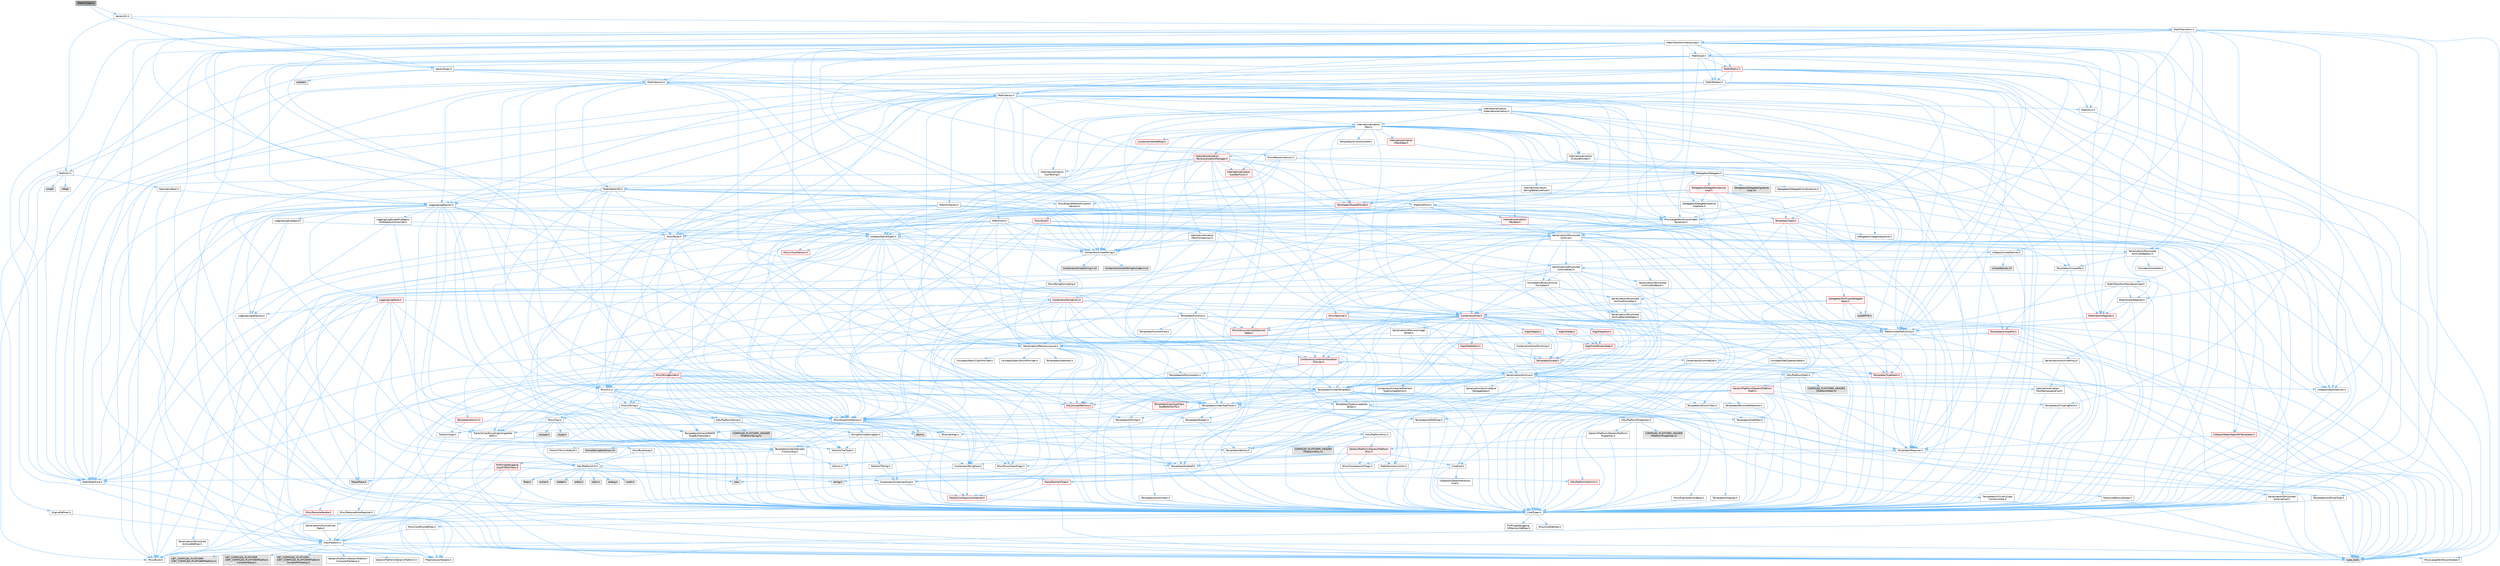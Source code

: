 digraph "MatrixTypes.h"
{
 // INTERACTIVE_SVG=YES
 // LATEX_PDF_SIZE
  bgcolor="transparent";
  edge [fontname=Helvetica,fontsize=10,labelfontname=Helvetica,labelfontsize=10];
  node [fontname=Helvetica,fontsize=10,shape=box,height=0.2,width=0.4];
  Node1 [id="Node000001",label="MatrixTypes.h",height=0.2,width=0.4,color="gray40", fillcolor="grey60", style="filled", fontcolor="black",tooltip=" "];
  Node1 -> Node2 [id="edge1_Node000001_Node000002",color="steelblue1",style="solid",tooltip=" "];
  Node2 [id="Node000002",label="VectorTypes.h",height=0.2,width=0.4,color="grey40", fillcolor="white", style="filled",URL="$d4/d5b/VectorTypes_8h.html",tooltip=" "];
  Node2 -> Node3 [id="edge2_Node000002_Node000003",color="steelblue1",style="solid",tooltip=" "];
  Node3 [id="Node000003",label="Math/Vector.h",height=0.2,width=0.4,color="grey40", fillcolor="white", style="filled",URL="$d6/dbe/Vector_8h.html",tooltip=" "];
  Node3 -> Node4 [id="edge3_Node000003_Node000004",color="steelblue1",style="solid",tooltip=" "];
  Node4 [id="Node000004",label="CoreTypes.h",height=0.2,width=0.4,color="grey40", fillcolor="white", style="filled",URL="$dc/dec/CoreTypes_8h.html",tooltip=" "];
  Node4 -> Node5 [id="edge4_Node000004_Node000005",color="steelblue1",style="solid",tooltip=" "];
  Node5 [id="Node000005",label="HAL/Platform.h",height=0.2,width=0.4,color="grey40", fillcolor="white", style="filled",URL="$d9/dd0/Platform_8h.html",tooltip=" "];
  Node5 -> Node6 [id="edge5_Node000005_Node000006",color="steelblue1",style="solid",tooltip=" "];
  Node6 [id="Node000006",label="Misc/Build.h",height=0.2,width=0.4,color="grey40", fillcolor="white", style="filled",URL="$d3/dbb/Build_8h.html",tooltip=" "];
  Node5 -> Node7 [id="edge6_Node000005_Node000007",color="steelblue1",style="solid",tooltip=" "];
  Node7 [id="Node000007",label="Misc/LargeWorldCoordinates.h",height=0.2,width=0.4,color="grey40", fillcolor="white", style="filled",URL="$d2/dcb/LargeWorldCoordinates_8h.html",tooltip=" "];
  Node5 -> Node8 [id="edge7_Node000005_Node000008",color="steelblue1",style="solid",tooltip=" "];
  Node8 [id="Node000008",label="type_traits",height=0.2,width=0.4,color="grey60", fillcolor="#E0E0E0", style="filled",tooltip=" "];
  Node5 -> Node9 [id="edge8_Node000005_Node000009",color="steelblue1",style="solid",tooltip=" "];
  Node9 [id="Node000009",label="PreprocessorHelpers.h",height=0.2,width=0.4,color="grey40", fillcolor="white", style="filled",URL="$db/ddb/PreprocessorHelpers_8h.html",tooltip=" "];
  Node5 -> Node10 [id="edge9_Node000005_Node000010",color="steelblue1",style="solid",tooltip=" "];
  Node10 [id="Node000010",label="UBT_COMPILED_PLATFORM\l/UBT_COMPILED_PLATFORMPlatform\lCompilerPreSetup.h",height=0.2,width=0.4,color="grey60", fillcolor="#E0E0E0", style="filled",tooltip=" "];
  Node5 -> Node11 [id="edge10_Node000005_Node000011",color="steelblue1",style="solid",tooltip=" "];
  Node11 [id="Node000011",label="GenericPlatform/GenericPlatform\lCompilerPreSetup.h",height=0.2,width=0.4,color="grey40", fillcolor="white", style="filled",URL="$d9/dc8/GenericPlatformCompilerPreSetup_8h.html",tooltip=" "];
  Node5 -> Node12 [id="edge11_Node000005_Node000012",color="steelblue1",style="solid",tooltip=" "];
  Node12 [id="Node000012",label="GenericPlatform/GenericPlatform.h",height=0.2,width=0.4,color="grey40", fillcolor="white", style="filled",URL="$d6/d84/GenericPlatform_8h.html",tooltip=" "];
  Node5 -> Node13 [id="edge12_Node000005_Node000013",color="steelblue1",style="solid",tooltip=" "];
  Node13 [id="Node000013",label="UBT_COMPILED_PLATFORM\l/UBT_COMPILED_PLATFORMPlatform.h",height=0.2,width=0.4,color="grey60", fillcolor="#E0E0E0", style="filled",tooltip=" "];
  Node5 -> Node14 [id="edge13_Node000005_Node000014",color="steelblue1",style="solid",tooltip=" "];
  Node14 [id="Node000014",label="UBT_COMPILED_PLATFORM\l/UBT_COMPILED_PLATFORMPlatform\lCompilerSetup.h",height=0.2,width=0.4,color="grey60", fillcolor="#E0E0E0", style="filled",tooltip=" "];
  Node4 -> Node15 [id="edge14_Node000004_Node000015",color="steelblue1",style="solid",tooltip=" "];
  Node15 [id="Node000015",label="ProfilingDebugging\l/UMemoryDefines.h",height=0.2,width=0.4,color="grey40", fillcolor="white", style="filled",URL="$d2/da2/UMemoryDefines_8h.html",tooltip=" "];
  Node4 -> Node16 [id="edge15_Node000004_Node000016",color="steelblue1",style="solid",tooltip=" "];
  Node16 [id="Node000016",label="Misc/CoreMiscDefines.h",height=0.2,width=0.4,color="grey40", fillcolor="white", style="filled",URL="$da/d38/CoreMiscDefines_8h.html",tooltip=" "];
  Node16 -> Node5 [id="edge16_Node000016_Node000005",color="steelblue1",style="solid",tooltip=" "];
  Node16 -> Node9 [id="edge17_Node000016_Node000009",color="steelblue1",style="solid",tooltip=" "];
  Node4 -> Node17 [id="edge18_Node000004_Node000017",color="steelblue1",style="solid",tooltip=" "];
  Node17 [id="Node000017",label="Misc/CoreDefines.h",height=0.2,width=0.4,color="grey40", fillcolor="white", style="filled",URL="$d3/dd2/CoreDefines_8h.html",tooltip=" "];
  Node3 -> Node18 [id="edge19_Node000003_Node000018",color="steelblue1",style="solid",tooltip=" "];
  Node18 [id="Node000018",label="Misc/AssertionMacros.h",height=0.2,width=0.4,color="grey40", fillcolor="white", style="filled",URL="$d0/dfa/AssertionMacros_8h.html",tooltip=" "];
  Node18 -> Node4 [id="edge20_Node000018_Node000004",color="steelblue1",style="solid",tooltip=" "];
  Node18 -> Node5 [id="edge21_Node000018_Node000005",color="steelblue1",style="solid",tooltip=" "];
  Node18 -> Node19 [id="edge22_Node000018_Node000019",color="steelblue1",style="solid",tooltip=" "];
  Node19 [id="Node000019",label="HAL/PlatformMisc.h",height=0.2,width=0.4,color="grey40", fillcolor="white", style="filled",URL="$d0/df5/PlatformMisc_8h.html",tooltip=" "];
  Node19 -> Node4 [id="edge23_Node000019_Node000004",color="steelblue1",style="solid",tooltip=" "];
  Node19 -> Node20 [id="edge24_Node000019_Node000020",color="steelblue1",style="solid",tooltip=" "];
  Node20 [id="Node000020",label="GenericPlatform/GenericPlatform\lMisc.h",height=0.2,width=0.4,color="red", fillcolor="#FFF0F0", style="filled",URL="$db/d9a/GenericPlatformMisc_8h.html",tooltip=" "];
  Node20 -> Node21 [id="edge25_Node000020_Node000021",color="steelblue1",style="solid",tooltip=" "];
  Node21 [id="Node000021",label="Containers/StringFwd.h",height=0.2,width=0.4,color="grey40", fillcolor="white", style="filled",URL="$df/d37/StringFwd_8h.html",tooltip=" "];
  Node21 -> Node4 [id="edge26_Node000021_Node000004",color="steelblue1",style="solid",tooltip=" "];
  Node21 -> Node22 [id="edge27_Node000021_Node000022",color="steelblue1",style="solid",tooltip=" "];
  Node22 [id="Node000022",label="Traits/ElementType.h",height=0.2,width=0.4,color="red", fillcolor="#FFF0F0", style="filled",URL="$d5/d4f/ElementType_8h.html",tooltip=" "];
  Node22 -> Node5 [id="edge28_Node000022_Node000005",color="steelblue1",style="solid",tooltip=" "];
  Node22 -> Node8 [id="edge29_Node000022_Node000008",color="steelblue1",style="solid",tooltip=" "];
  Node21 -> Node24 [id="edge30_Node000021_Node000024",color="steelblue1",style="solid",tooltip=" "];
  Node24 [id="Node000024",label="Traits/IsContiguousContainer.h",height=0.2,width=0.4,color="red", fillcolor="#FFF0F0", style="filled",URL="$d5/d3c/IsContiguousContainer_8h.html",tooltip=" "];
  Node24 -> Node4 [id="edge31_Node000024_Node000004",color="steelblue1",style="solid",tooltip=" "];
  Node20 -> Node26 [id="edge32_Node000020_Node000026",color="steelblue1",style="solid",tooltip=" "];
  Node26 [id="Node000026",label="CoreFwd.h",height=0.2,width=0.4,color="grey40", fillcolor="white", style="filled",URL="$d1/d1e/CoreFwd_8h.html",tooltip=" "];
  Node26 -> Node4 [id="edge33_Node000026_Node000004",color="steelblue1",style="solid",tooltip=" "];
  Node26 -> Node27 [id="edge34_Node000026_Node000027",color="steelblue1",style="solid",tooltip=" "];
  Node27 [id="Node000027",label="Containers/ContainersFwd.h",height=0.2,width=0.4,color="grey40", fillcolor="white", style="filled",URL="$d4/d0a/ContainersFwd_8h.html",tooltip=" "];
  Node27 -> Node5 [id="edge35_Node000027_Node000005",color="steelblue1",style="solid",tooltip=" "];
  Node27 -> Node4 [id="edge36_Node000027_Node000004",color="steelblue1",style="solid",tooltip=" "];
  Node27 -> Node24 [id="edge37_Node000027_Node000024",color="steelblue1",style="solid",tooltip=" "];
  Node26 -> Node28 [id="edge38_Node000026_Node000028",color="steelblue1",style="solid",tooltip=" "];
  Node28 [id="Node000028",label="Math/MathFwd.h",height=0.2,width=0.4,color="grey40", fillcolor="white", style="filled",URL="$d2/d10/MathFwd_8h.html",tooltip=" "];
  Node28 -> Node5 [id="edge39_Node000028_Node000005",color="steelblue1",style="solid",tooltip=" "];
  Node26 -> Node29 [id="edge40_Node000026_Node000029",color="steelblue1",style="solid",tooltip=" "];
  Node29 [id="Node000029",label="UObject/UObjectHierarchy\lFwd.h",height=0.2,width=0.4,color="grey40", fillcolor="white", style="filled",URL="$d3/d13/UObjectHierarchyFwd_8h.html",tooltip=" "];
  Node20 -> Node4 [id="edge41_Node000020_Node000004",color="steelblue1",style="solid",tooltip=" "];
  Node20 -> Node31 [id="edge42_Node000020_Node000031",color="steelblue1",style="solid",tooltip=" "];
  Node31 [id="Node000031",label="HAL/PlatformCrt.h",height=0.2,width=0.4,color="grey40", fillcolor="white", style="filled",URL="$d8/d75/PlatformCrt_8h.html",tooltip=" "];
  Node31 -> Node32 [id="edge43_Node000031_Node000032",color="steelblue1",style="solid",tooltip=" "];
  Node32 [id="Node000032",label="new",height=0.2,width=0.4,color="grey60", fillcolor="#E0E0E0", style="filled",tooltip=" "];
  Node31 -> Node33 [id="edge44_Node000031_Node000033",color="steelblue1",style="solid",tooltip=" "];
  Node33 [id="Node000033",label="wchar.h",height=0.2,width=0.4,color="grey60", fillcolor="#E0E0E0", style="filled",tooltip=" "];
  Node31 -> Node34 [id="edge45_Node000031_Node000034",color="steelblue1",style="solid",tooltip=" "];
  Node34 [id="Node000034",label="stddef.h",height=0.2,width=0.4,color="grey60", fillcolor="#E0E0E0", style="filled",tooltip=" "];
  Node31 -> Node35 [id="edge46_Node000031_Node000035",color="steelblue1",style="solid",tooltip=" "];
  Node35 [id="Node000035",label="stdlib.h",height=0.2,width=0.4,color="grey60", fillcolor="#E0E0E0", style="filled",tooltip=" "];
  Node31 -> Node36 [id="edge47_Node000031_Node000036",color="steelblue1",style="solid",tooltip=" "];
  Node36 [id="Node000036",label="stdio.h",height=0.2,width=0.4,color="grey60", fillcolor="#E0E0E0", style="filled",tooltip=" "];
  Node31 -> Node37 [id="edge48_Node000031_Node000037",color="steelblue1",style="solid",tooltip=" "];
  Node37 [id="Node000037",label="stdarg.h",height=0.2,width=0.4,color="grey60", fillcolor="#E0E0E0", style="filled",tooltip=" "];
  Node31 -> Node38 [id="edge49_Node000031_Node000038",color="steelblue1",style="solid",tooltip=" "];
  Node38 [id="Node000038",label="math.h",height=0.2,width=0.4,color="grey60", fillcolor="#E0E0E0", style="filled",tooltip=" "];
  Node31 -> Node39 [id="edge50_Node000031_Node000039",color="steelblue1",style="solid",tooltip=" "];
  Node39 [id="Node000039",label="float.h",height=0.2,width=0.4,color="grey60", fillcolor="#E0E0E0", style="filled",tooltip=" "];
  Node31 -> Node40 [id="edge51_Node000031_Node000040",color="steelblue1",style="solid",tooltip=" "];
  Node40 [id="Node000040",label="string.h",height=0.2,width=0.4,color="grey60", fillcolor="#E0E0E0", style="filled",tooltip=" "];
  Node20 -> Node41 [id="edge52_Node000020_Node000041",color="steelblue1",style="solid",tooltip=" "];
  Node41 [id="Node000041",label="Math/NumericLimits.h",height=0.2,width=0.4,color="grey40", fillcolor="white", style="filled",URL="$df/d1b/NumericLimits_8h.html",tooltip=" "];
  Node41 -> Node4 [id="edge53_Node000041_Node000004",color="steelblue1",style="solid",tooltip=" "];
  Node20 -> Node42 [id="edge54_Node000020_Node000042",color="steelblue1",style="solid",tooltip=" "];
  Node42 [id="Node000042",label="Misc/CompressionFlags.h",height=0.2,width=0.4,color="grey40", fillcolor="white", style="filled",URL="$d9/d76/CompressionFlags_8h.html",tooltip=" "];
  Node20 -> Node43 [id="edge55_Node000020_Node000043",color="steelblue1",style="solid",tooltip=" "];
  Node43 [id="Node000043",label="Misc/EnumClassFlags.h",height=0.2,width=0.4,color="grey40", fillcolor="white", style="filled",URL="$d8/de7/EnumClassFlags_8h.html",tooltip=" "];
  Node19 -> Node46 [id="edge56_Node000019_Node000046",color="steelblue1",style="solid",tooltip=" "];
  Node46 [id="Node000046",label="COMPILED_PLATFORM_HEADER\l(PlatformMisc.h)",height=0.2,width=0.4,color="grey60", fillcolor="#E0E0E0", style="filled",tooltip=" "];
  Node19 -> Node47 [id="edge57_Node000019_Node000047",color="steelblue1",style="solid",tooltip=" "];
  Node47 [id="Node000047",label="ProfilingDebugging\l/CpuProfilerTrace.h",height=0.2,width=0.4,color="red", fillcolor="#FFF0F0", style="filled",URL="$da/dcb/CpuProfilerTrace_8h.html",tooltip=" "];
  Node47 -> Node4 [id="edge58_Node000047_Node000004",color="steelblue1",style="solid",tooltip=" "];
  Node47 -> Node27 [id="edge59_Node000047_Node000027",color="steelblue1",style="solid",tooltip=" "];
  Node47 -> Node48 [id="edge60_Node000047_Node000048",color="steelblue1",style="solid",tooltip=" "];
  Node48 [id="Node000048",label="HAL/PlatformAtomics.h",height=0.2,width=0.4,color="red", fillcolor="#FFF0F0", style="filled",URL="$d3/d36/PlatformAtomics_8h.html",tooltip=" "];
  Node48 -> Node4 [id="edge61_Node000048_Node000004",color="steelblue1",style="solid",tooltip=" "];
  Node47 -> Node9 [id="edge62_Node000047_Node000009",color="steelblue1",style="solid",tooltip=" "];
  Node47 -> Node6 [id="edge63_Node000047_Node000006",color="steelblue1",style="solid",tooltip=" "];
  Node47 -> Node54 [id="edge64_Node000047_Node000054",color="steelblue1",style="solid",tooltip=" "];
  Node54 [id="Node000054",label="Trace/Trace.h",height=0.2,width=0.4,color="grey60", fillcolor="#E0E0E0", style="filled",tooltip=" "];
  Node18 -> Node9 [id="edge65_Node000018_Node000009",color="steelblue1",style="solid",tooltip=" "];
  Node18 -> Node55 [id="edge66_Node000018_Node000055",color="steelblue1",style="solid",tooltip=" "];
  Node55 [id="Node000055",label="Templates/EnableIf.h",height=0.2,width=0.4,color="grey40", fillcolor="white", style="filled",URL="$d7/d60/EnableIf_8h.html",tooltip=" "];
  Node55 -> Node4 [id="edge67_Node000055_Node000004",color="steelblue1",style="solid",tooltip=" "];
  Node18 -> Node56 [id="edge68_Node000018_Node000056",color="steelblue1",style="solid",tooltip=" "];
  Node56 [id="Node000056",label="Templates/IsArrayOrRefOf\lTypeByPredicate.h",height=0.2,width=0.4,color="grey40", fillcolor="white", style="filled",URL="$d6/da1/IsArrayOrRefOfTypeByPredicate_8h.html",tooltip=" "];
  Node56 -> Node4 [id="edge69_Node000056_Node000004",color="steelblue1",style="solid",tooltip=" "];
  Node18 -> Node57 [id="edge70_Node000018_Node000057",color="steelblue1",style="solid",tooltip=" "];
  Node57 [id="Node000057",label="Templates/IsValidVariadic\lFunctionArg.h",height=0.2,width=0.4,color="grey40", fillcolor="white", style="filled",URL="$d0/dc8/IsValidVariadicFunctionArg_8h.html",tooltip=" "];
  Node57 -> Node4 [id="edge71_Node000057_Node000004",color="steelblue1",style="solid",tooltip=" "];
  Node57 -> Node58 [id="edge72_Node000057_Node000058",color="steelblue1",style="solid",tooltip=" "];
  Node58 [id="Node000058",label="IsEnum.h",height=0.2,width=0.4,color="grey40", fillcolor="white", style="filled",URL="$d4/de5/IsEnum_8h.html",tooltip=" "];
  Node57 -> Node8 [id="edge73_Node000057_Node000008",color="steelblue1",style="solid",tooltip=" "];
  Node18 -> Node59 [id="edge74_Node000018_Node000059",color="steelblue1",style="solid",tooltip=" "];
  Node59 [id="Node000059",label="Traits/IsCharEncodingCompatible\lWith.h",height=0.2,width=0.4,color="grey40", fillcolor="white", style="filled",URL="$df/dd1/IsCharEncodingCompatibleWith_8h.html",tooltip=" "];
  Node59 -> Node8 [id="edge75_Node000059_Node000008",color="steelblue1",style="solid",tooltip=" "];
  Node59 -> Node60 [id="edge76_Node000059_Node000060",color="steelblue1",style="solid",tooltip=" "];
  Node60 [id="Node000060",label="Traits/IsCharType.h",height=0.2,width=0.4,color="grey40", fillcolor="white", style="filled",URL="$db/d51/IsCharType_8h.html",tooltip=" "];
  Node60 -> Node4 [id="edge77_Node000060_Node000004",color="steelblue1",style="solid",tooltip=" "];
  Node18 -> Node61 [id="edge78_Node000018_Node000061",color="steelblue1",style="solid",tooltip=" "];
  Node61 [id="Node000061",label="Misc/VarArgs.h",height=0.2,width=0.4,color="grey40", fillcolor="white", style="filled",URL="$d5/d6f/VarArgs_8h.html",tooltip=" "];
  Node61 -> Node4 [id="edge79_Node000061_Node000004",color="steelblue1",style="solid",tooltip=" "];
  Node18 -> Node62 [id="edge80_Node000018_Node000062",color="steelblue1",style="solid",tooltip=" "];
  Node62 [id="Node000062",label="String/FormatStringSan.h",height=0.2,width=0.4,color="grey40", fillcolor="white", style="filled",URL="$d3/d8b/FormatStringSan_8h.html",tooltip=" "];
  Node62 -> Node8 [id="edge81_Node000062_Node000008",color="steelblue1",style="solid",tooltip=" "];
  Node62 -> Node4 [id="edge82_Node000062_Node000004",color="steelblue1",style="solid",tooltip=" "];
  Node62 -> Node63 [id="edge83_Node000062_Node000063",color="steelblue1",style="solid",tooltip=" "];
  Node63 [id="Node000063",label="Templates/Requires.h",height=0.2,width=0.4,color="grey40", fillcolor="white", style="filled",URL="$dc/d96/Requires_8h.html",tooltip=" "];
  Node63 -> Node55 [id="edge84_Node000063_Node000055",color="steelblue1",style="solid",tooltip=" "];
  Node63 -> Node8 [id="edge85_Node000063_Node000008",color="steelblue1",style="solid",tooltip=" "];
  Node62 -> Node64 [id="edge86_Node000062_Node000064",color="steelblue1",style="solid",tooltip=" "];
  Node64 [id="Node000064",label="Templates/Identity.h",height=0.2,width=0.4,color="grey40", fillcolor="white", style="filled",URL="$d0/dd5/Identity_8h.html",tooltip=" "];
  Node62 -> Node57 [id="edge87_Node000062_Node000057",color="steelblue1",style="solid",tooltip=" "];
  Node62 -> Node60 [id="edge88_Node000062_Node000060",color="steelblue1",style="solid",tooltip=" "];
  Node62 -> Node65 [id="edge89_Node000062_Node000065",color="steelblue1",style="solid",tooltip=" "];
  Node65 [id="Node000065",label="Traits/IsTEnumAsByte.h",height=0.2,width=0.4,color="grey40", fillcolor="white", style="filled",URL="$d1/de6/IsTEnumAsByte_8h.html",tooltip=" "];
  Node62 -> Node66 [id="edge90_Node000062_Node000066",color="steelblue1",style="solid",tooltip=" "];
  Node66 [id="Node000066",label="Traits/IsTString.h",height=0.2,width=0.4,color="grey40", fillcolor="white", style="filled",URL="$d0/df8/IsTString_8h.html",tooltip=" "];
  Node66 -> Node27 [id="edge91_Node000066_Node000027",color="steelblue1",style="solid",tooltip=" "];
  Node62 -> Node27 [id="edge92_Node000062_Node000027",color="steelblue1",style="solid",tooltip=" "];
  Node62 -> Node67 [id="edge93_Node000062_Node000067",color="steelblue1",style="solid",tooltip=" "];
  Node67 [id="Node000067",label="FormatStringSanErrors.inl",height=0.2,width=0.4,color="grey60", fillcolor="#E0E0E0", style="filled",tooltip=" "];
  Node18 -> Node68 [id="edge94_Node000018_Node000068",color="steelblue1",style="solid",tooltip=" "];
  Node68 [id="Node000068",label="atomic",height=0.2,width=0.4,color="grey60", fillcolor="#E0E0E0", style="filled",tooltip=" "];
  Node3 -> Node28 [id="edge95_Node000003_Node000028",color="steelblue1",style="solid",tooltip=" "];
  Node3 -> Node41 [id="edge96_Node000003_Node000041",color="steelblue1",style="solid",tooltip=" "];
  Node3 -> Node69 [id="edge97_Node000003_Node000069",color="steelblue1",style="solid",tooltip=" "];
  Node69 [id="Node000069",label="Misc/Crc.h",height=0.2,width=0.4,color="grey40", fillcolor="white", style="filled",URL="$d4/dd2/Crc_8h.html",tooltip=" "];
  Node69 -> Node4 [id="edge98_Node000069_Node000004",color="steelblue1",style="solid",tooltip=" "];
  Node69 -> Node70 [id="edge99_Node000069_Node000070",color="steelblue1",style="solid",tooltip=" "];
  Node70 [id="Node000070",label="HAL/PlatformString.h",height=0.2,width=0.4,color="grey40", fillcolor="white", style="filled",URL="$db/db5/PlatformString_8h.html",tooltip=" "];
  Node70 -> Node4 [id="edge100_Node000070_Node000004",color="steelblue1",style="solid",tooltip=" "];
  Node70 -> Node71 [id="edge101_Node000070_Node000071",color="steelblue1",style="solid",tooltip=" "];
  Node71 [id="Node000071",label="COMPILED_PLATFORM_HEADER\l(PlatformString.h)",height=0.2,width=0.4,color="grey60", fillcolor="#E0E0E0", style="filled",tooltip=" "];
  Node69 -> Node18 [id="edge102_Node000069_Node000018",color="steelblue1",style="solid",tooltip=" "];
  Node69 -> Node72 [id="edge103_Node000069_Node000072",color="steelblue1",style="solid",tooltip=" "];
  Node72 [id="Node000072",label="Misc/CString.h",height=0.2,width=0.4,color="grey40", fillcolor="white", style="filled",URL="$d2/d49/CString_8h.html",tooltip=" "];
  Node72 -> Node4 [id="edge104_Node000072_Node000004",color="steelblue1",style="solid",tooltip=" "];
  Node72 -> Node31 [id="edge105_Node000072_Node000031",color="steelblue1",style="solid",tooltip=" "];
  Node72 -> Node70 [id="edge106_Node000072_Node000070",color="steelblue1",style="solid",tooltip=" "];
  Node72 -> Node18 [id="edge107_Node000072_Node000018",color="steelblue1",style="solid",tooltip=" "];
  Node72 -> Node73 [id="edge108_Node000072_Node000073",color="steelblue1",style="solid",tooltip=" "];
  Node73 [id="Node000073",label="Misc/Char.h",height=0.2,width=0.4,color="grey40", fillcolor="white", style="filled",URL="$d0/d58/Char_8h.html",tooltip=" "];
  Node73 -> Node4 [id="edge109_Node000073_Node000004",color="steelblue1",style="solid",tooltip=" "];
  Node73 -> Node74 [id="edge110_Node000073_Node000074",color="steelblue1",style="solid",tooltip=" "];
  Node74 [id="Node000074",label="Traits/IntType.h",height=0.2,width=0.4,color="grey40", fillcolor="white", style="filled",URL="$d7/deb/IntType_8h.html",tooltip=" "];
  Node74 -> Node5 [id="edge111_Node000074_Node000005",color="steelblue1",style="solid",tooltip=" "];
  Node73 -> Node75 [id="edge112_Node000073_Node000075",color="steelblue1",style="solid",tooltip=" "];
  Node75 [id="Node000075",label="ctype.h",height=0.2,width=0.4,color="grey60", fillcolor="#E0E0E0", style="filled",tooltip=" "];
  Node73 -> Node76 [id="edge113_Node000073_Node000076",color="steelblue1",style="solid",tooltip=" "];
  Node76 [id="Node000076",label="wctype.h",height=0.2,width=0.4,color="grey60", fillcolor="#E0E0E0", style="filled",tooltip=" "];
  Node73 -> Node8 [id="edge114_Node000073_Node000008",color="steelblue1",style="solid",tooltip=" "];
  Node72 -> Node61 [id="edge115_Node000072_Node000061",color="steelblue1",style="solid",tooltip=" "];
  Node72 -> Node56 [id="edge116_Node000072_Node000056",color="steelblue1",style="solid",tooltip=" "];
  Node72 -> Node57 [id="edge117_Node000072_Node000057",color="steelblue1",style="solid",tooltip=" "];
  Node72 -> Node59 [id="edge118_Node000072_Node000059",color="steelblue1",style="solid",tooltip=" "];
  Node69 -> Node73 [id="edge119_Node000069_Node000073",color="steelblue1",style="solid",tooltip=" "];
  Node69 -> Node77 [id="edge120_Node000069_Node000077",color="steelblue1",style="solid",tooltip=" "];
  Node77 [id="Node000077",label="Templates/UnrealTypeTraits.h",height=0.2,width=0.4,color="grey40", fillcolor="white", style="filled",URL="$d2/d2d/UnrealTypeTraits_8h.html",tooltip=" "];
  Node77 -> Node4 [id="edge121_Node000077_Node000004",color="steelblue1",style="solid",tooltip=" "];
  Node77 -> Node78 [id="edge122_Node000077_Node000078",color="steelblue1",style="solid",tooltip=" "];
  Node78 [id="Node000078",label="Templates/IsPointer.h",height=0.2,width=0.4,color="grey40", fillcolor="white", style="filled",URL="$d7/d05/IsPointer_8h.html",tooltip=" "];
  Node78 -> Node4 [id="edge123_Node000078_Node000004",color="steelblue1",style="solid",tooltip=" "];
  Node77 -> Node18 [id="edge124_Node000077_Node000018",color="steelblue1",style="solid",tooltip=" "];
  Node77 -> Node79 [id="edge125_Node000077_Node000079",color="steelblue1",style="solid",tooltip=" "];
  Node79 [id="Node000079",label="Templates/AndOrNot.h",height=0.2,width=0.4,color="grey40", fillcolor="white", style="filled",URL="$db/d0a/AndOrNot_8h.html",tooltip=" "];
  Node79 -> Node4 [id="edge126_Node000079_Node000004",color="steelblue1",style="solid",tooltip=" "];
  Node77 -> Node55 [id="edge127_Node000077_Node000055",color="steelblue1",style="solid",tooltip=" "];
  Node77 -> Node80 [id="edge128_Node000077_Node000080",color="steelblue1",style="solid",tooltip=" "];
  Node80 [id="Node000080",label="Templates/IsArithmetic.h",height=0.2,width=0.4,color="grey40", fillcolor="white", style="filled",URL="$d2/d5d/IsArithmetic_8h.html",tooltip=" "];
  Node80 -> Node4 [id="edge129_Node000080_Node000004",color="steelblue1",style="solid",tooltip=" "];
  Node77 -> Node58 [id="edge130_Node000077_Node000058",color="steelblue1",style="solid",tooltip=" "];
  Node77 -> Node81 [id="edge131_Node000077_Node000081",color="steelblue1",style="solid",tooltip=" "];
  Node81 [id="Node000081",label="Templates/Models.h",height=0.2,width=0.4,color="grey40", fillcolor="white", style="filled",URL="$d3/d0c/Models_8h.html",tooltip=" "];
  Node81 -> Node64 [id="edge132_Node000081_Node000064",color="steelblue1",style="solid",tooltip=" "];
  Node77 -> Node82 [id="edge133_Node000077_Node000082",color="steelblue1",style="solid",tooltip=" "];
  Node82 [id="Node000082",label="Templates/IsPODType.h",height=0.2,width=0.4,color="grey40", fillcolor="white", style="filled",URL="$d7/db1/IsPODType_8h.html",tooltip=" "];
  Node82 -> Node4 [id="edge134_Node000082_Node000004",color="steelblue1",style="solid",tooltip=" "];
  Node77 -> Node83 [id="edge135_Node000077_Node000083",color="steelblue1",style="solid",tooltip=" "];
  Node83 [id="Node000083",label="Templates/IsUECoreType.h",height=0.2,width=0.4,color="grey40", fillcolor="white", style="filled",URL="$d1/db8/IsUECoreType_8h.html",tooltip=" "];
  Node83 -> Node4 [id="edge136_Node000083_Node000004",color="steelblue1",style="solid",tooltip=" "];
  Node83 -> Node8 [id="edge137_Node000083_Node000008",color="steelblue1",style="solid",tooltip=" "];
  Node77 -> Node84 [id="edge138_Node000077_Node000084",color="steelblue1",style="solid",tooltip=" "];
  Node84 [id="Node000084",label="Templates/IsTriviallyCopy\lConstructible.h",height=0.2,width=0.4,color="grey40", fillcolor="white", style="filled",URL="$d3/d78/IsTriviallyCopyConstructible_8h.html",tooltip=" "];
  Node84 -> Node4 [id="edge139_Node000084_Node000004",color="steelblue1",style="solid",tooltip=" "];
  Node84 -> Node8 [id="edge140_Node000084_Node000008",color="steelblue1",style="solid",tooltip=" "];
  Node69 -> Node60 [id="edge141_Node000069_Node000060",color="steelblue1",style="solid",tooltip=" "];
  Node3 -> Node85 [id="edge142_Node000003_Node000085",color="steelblue1",style="solid",tooltip=" "];
  Node85 [id="Node000085",label="Math/UnrealMathUtility.h",height=0.2,width=0.4,color="grey40", fillcolor="white", style="filled",URL="$db/db8/UnrealMathUtility_8h.html",tooltip=" "];
  Node85 -> Node4 [id="edge143_Node000085_Node000004",color="steelblue1",style="solid",tooltip=" "];
  Node85 -> Node18 [id="edge144_Node000085_Node000018",color="steelblue1",style="solid",tooltip=" "];
  Node85 -> Node86 [id="edge145_Node000085_Node000086",color="steelblue1",style="solid",tooltip=" "];
  Node86 [id="Node000086",label="HAL/PlatformMath.h",height=0.2,width=0.4,color="grey40", fillcolor="white", style="filled",URL="$dc/d53/PlatformMath_8h.html",tooltip=" "];
  Node86 -> Node4 [id="edge146_Node000086_Node000004",color="steelblue1",style="solid",tooltip=" "];
  Node86 -> Node87 [id="edge147_Node000086_Node000087",color="steelblue1",style="solid",tooltip=" "];
  Node87 [id="Node000087",label="GenericPlatform/GenericPlatform\lMath.h",height=0.2,width=0.4,color="red", fillcolor="#FFF0F0", style="filled",URL="$d5/d79/GenericPlatformMath_8h.html",tooltip=" "];
  Node87 -> Node4 [id="edge148_Node000087_Node000004",color="steelblue1",style="solid",tooltip=" "];
  Node87 -> Node27 [id="edge149_Node000087_Node000027",color="steelblue1",style="solid",tooltip=" "];
  Node87 -> Node31 [id="edge150_Node000087_Node000031",color="steelblue1",style="solid",tooltip=" "];
  Node87 -> Node79 [id="edge151_Node000087_Node000079",color="steelblue1",style="solid",tooltip=" "];
  Node87 -> Node90 [id="edge152_Node000087_Node000090",color="steelblue1",style="solid",tooltip=" "];
  Node90 [id="Node000090",label="Templates/IsFloatingPoint.h",height=0.2,width=0.4,color="grey40", fillcolor="white", style="filled",URL="$d3/d11/IsFloatingPoint_8h.html",tooltip=" "];
  Node90 -> Node4 [id="edge153_Node000090_Node000004",color="steelblue1",style="solid",tooltip=" "];
  Node87 -> Node77 [id="edge154_Node000087_Node000077",color="steelblue1",style="solid",tooltip=" "];
  Node87 -> Node63 [id="edge155_Node000087_Node000063",color="steelblue1",style="solid",tooltip=" "];
  Node87 -> Node94 [id="edge156_Node000087_Node000094",color="steelblue1",style="solid",tooltip=" "];
  Node94 [id="Node000094",label="Templates/TypeCompatible\lBytes.h",height=0.2,width=0.4,color="grey40", fillcolor="white", style="filled",URL="$df/d0a/TypeCompatibleBytes_8h.html",tooltip=" "];
  Node94 -> Node4 [id="edge157_Node000094_Node000004",color="steelblue1",style="solid",tooltip=" "];
  Node94 -> Node40 [id="edge158_Node000094_Node000040",color="steelblue1",style="solid",tooltip=" "];
  Node94 -> Node32 [id="edge159_Node000094_Node000032",color="steelblue1",style="solid",tooltip=" "];
  Node94 -> Node8 [id="edge160_Node000094_Node000008",color="steelblue1",style="solid",tooltip=" "];
  Node87 -> Node8 [id="edge161_Node000087_Node000008",color="steelblue1",style="solid",tooltip=" "];
  Node86 -> Node96 [id="edge162_Node000086_Node000096",color="steelblue1",style="solid",tooltip=" "];
  Node96 [id="Node000096",label="COMPILED_PLATFORM_HEADER\l(PlatformMath.h)",height=0.2,width=0.4,color="grey60", fillcolor="#E0E0E0", style="filled",tooltip=" "];
  Node85 -> Node28 [id="edge163_Node000085_Node000028",color="steelblue1",style="solid",tooltip=" "];
  Node85 -> Node64 [id="edge164_Node000085_Node000064",color="steelblue1",style="solid",tooltip=" "];
  Node85 -> Node63 [id="edge165_Node000085_Node000063",color="steelblue1",style="solid",tooltip=" "];
  Node3 -> Node97 [id="edge166_Node000003_Node000097",color="steelblue1",style="solid",tooltip=" "];
  Node97 [id="Node000097",label="Containers/UnrealString.h",height=0.2,width=0.4,color="grey40", fillcolor="white", style="filled",URL="$d5/dba/UnrealString_8h.html",tooltip=" "];
  Node97 -> Node98 [id="edge167_Node000097_Node000098",color="steelblue1",style="solid",tooltip=" "];
  Node98 [id="Node000098",label="Containers/UnrealStringIncludes.h.inl",height=0.2,width=0.4,color="grey60", fillcolor="#E0E0E0", style="filled",tooltip=" "];
  Node97 -> Node99 [id="edge168_Node000097_Node000099",color="steelblue1",style="solid",tooltip=" "];
  Node99 [id="Node000099",label="Containers/UnrealString.h.inl",height=0.2,width=0.4,color="grey60", fillcolor="#E0E0E0", style="filled",tooltip=" "];
  Node97 -> Node100 [id="edge169_Node000097_Node000100",color="steelblue1",style="solid",tooltip=" "];
  Node100 [id="Node000100",label="Misc/StringFormatArg.h",height=0.2,width=0.4,color="grey40", fillcolor="white", style="filled",URL="$d2/d16/StringFormatArg_8h.html",tooltip=" "];
  Node100 -> Node27 [id="edge170_Node000100_Node000027",color="steelblue1",style="solid",tooltip=" "];
  Node3 -> Node101 [id="edge171_Node000003_Node000101",color="steelblue1",style="solid",tooltip=" "];
  Node101 [id="Node000101",label="Misc/Parse.h",height=0.2,width=0.4,color="grey40", fillcolor="white", style="filled",URL="$dc/d71/Parse_8h.html",tooltip=" "];
  Node101 -> Node21 [id="edge172_Node000101_Node000021",color="steelblue1",style="solid",tooltip=" "];
  Node101 -> Node97 [id="edge173_Node000101_Node000097",color="steelblue1",style="solid",tooltip=" "];
  Node101 -> Node4 [id="edge174_Node000101_Node000004",color="steelblue1",style="solid",tooltip=" "];
  Node101 -> Node31 [id="edge175_Node000101_Node000031",color="steelblue1",style="solid",tooltip=" "];
  Node101 -> Node6 [id="edge176_Node000101_Node000006",color="steelblue1",style="solid",tooltip=" "];
  Node101 -> Node43 [id="edge177_Node000101_Node000043",color="steelblue1",style="solid",tooltip=" "];
  Node101 -> Node102 [id="edge178_Node000101_Node000102",color="steelblue1",style="solid",tooltip=" "];
  Node102 [id="Node000102",label="Templates/Function.h",height=0.2,width=0.4,color="grey40", fillcolor="white", style="filled",URL="$df/df5/Function_8h.html",tooltip=" "];
  Node102 -> Node4 [id="edge179_Node000102_Node000004",color="steelblue1",style="solid",tooltip=" "];
  Node102 -> Node18 [id="edge180_Node000102_Node000018",color="steelblue1",style="solid",tooltip=" "];
  Node102 -> Node103 [id="edge181_Node000102_Node000103",color="steelblue1",style="solid",tooltip=" "];
  Node103 [id="Node000103",label="Misc/IntrusiveUnsetOptional\lState.h",height=0.2,width=0.4,color="red", fillcolor="#FFF0F0", style="filled",URL="$d2/d0a/IntrusiveUnsetOptionalState_8h.html",tooltip=" "];
  Node102 -> Node105 [id="edge182_Node000102_Node000105",color="steelblue1",style="solid",tooltip=" "];
  Node105 [id="Node000105",label="HAL/UnrealMemory.h",height=0.2,width=0.4,color="red", fillcolor="#FFF0F0", style="filled",URL="$d9/d96/UnrealMemory_8h.html",tooltip=" "];
  Node105 -> Node4 [id="edge183_Node000105_Node000004",color="steelblue1",style="solid",tooltip=" "];
  Node105 -> Node78 [id="edge184_Node000105_Node000078",color="steelblue1",style="solid",tooltip=" "];
  Node102 -> Node119 [id="edge185_Node000102_Node000119",color="steelblue1",style="solid",tooltip=" "];
  Node119 [id="Node000119",label="Templates/FunctionFwd.h",height=0.2,width=0.4,color="grey40", fillcolor="white", style="filled",URL="$d6/d54/FunctionFwd_8h.html",tooltip=" "];
  Node102 -> Node77 [id="edge186_Node000102_Node000077",color="steelblue1",style="solid",tooltip=" "];
  Node102 -> Node120 [id="edge187_Node000102_Node000120",color="steelblue1",style="solid",tooltip=" "];
  Node120 [id="Node000120",label="Templates/Invoke.h",height=0.2,width=0.4,color="red", fillcolor="#FFF0F0", style="filled",URL="$d7/deb/Invoke_8h.html",tooltip=" "];
  Node120 -> Node4 [id="edge188_Node000120_Node000004",color="steelblue1",style="solid",tooltip=" "];
  Node120 -> Node122 [id="edge189_Node000120_Node000122",color="steelblue1",style="solid",tooltip=" "];
  Node122 [id="Node000122",label="Templates/UnrealTemplate.h",height=0.2,width=0.4,color="grey40", fillcolor="white", style="filled",URL="$d4/d24/UnrealTemplate_8h.html",tooltip=" "];
  Node122 -> Node4 [id="edge190_Node000122_Node000004",color="steelblue1",style="solid",tooltip=" "];
  Node122 -> Node78 [id="edge191_Node000122_Node000078",color="steelblue1",style="solid",tooltip=" "];
  Node122 -> Node105 [id="edge192_Node000122_Node000105",color="steelblue1",style="solid",tooltip=" "];
  Node122 -> Node123 [id="edge193_Node000122_Node000123",color="steelblue1",style="solid",tooltip=" "];
  Node123 [id="Node000123",label="Templates/CopyQualifiers\lAndRefsFromTo.h",height=0.2,width=0.4,color="red", fillcolor="#FFF0F0", style="filled",URL="$d3/db3/CopyQualifiersAndRefsFromTo_8h.html",tooltip=" "];
  Node122 -> Node77 [id="edge194_Node000122_Node000077",color="steelblue1",style="solid",tooltip=" "];
  Node122 -> Node89 [id="edge195_Node000122_Node000089",color="steelblue1",style="solid",tooltip=" "];
  Node89 [id="Node000089",label="Templates/RemoveReference.h",height=0.2,width=0.4,color="grey40", fillcolor="white", style="filled",URL="$da/dbe/RemoveReference_8h.html",tooltip=" "];
  Node89 -> Node4 [id="edge196_Node000089_Node000004",color="steelblue1",style="solid",tooltip=" "];
  Node122 -> Node63 [id="edge197_Node000122_Node000063",color="steelblue1",style="solid",tooltip=" "];
  Node122 -> Node94 [id="edge198_Node000122_Node000094",color="steelblue1",style="solid",tooltip=" "];
  Node122 -> Node64 [id="edge199_Node000122_Node000064",color="steelblue1",style="solid",tooltip=" "];
  Node122 -> Node24 [id="edge200_Node000122_Node000024",color="steelblue1",style="solid",tooltip=" "];
  Node122 -> Node125 [id="edge201_Node000122_Node000125",color="steelblue1",style="solid",tooltip=" "];
  Node125 [id="Node000125",label="Traits/UseBitwiseSwap.h",height=0.2,width=0.4,color="grey40", fillcolor="white", style="filled",URL="$db/df3/UseBitwiseSwap_8h.html",tooltip=" "];
  Node125 -> Node4 [id="edge202_Node000125_Node000004",color="steelblue1",style="solid",tooltip=" "];
  Node125 -> Node8 [id="edge203_Node000125_Node000008",color="steelblue1",style="solid",tooltip=" "];
  Node122 -> Node8 [id="edge204_Node000122_Node000008",color="steelblue1",style="solid",tooltip=" "];
  Node120 -> Node8 [id="edge205_Node000120_Node000008",color="steelblue1",style="solid",tooltip=" "];
  Node102 -> Node122 [id="edge206_Node000102_Node000122",color="steelblue1",style="solid",tooltip=" "];
  Node102 -> Node63 [id="edge207_Node000102_Node000063",color="steelblue1",style="solid",tooltip=" "];
  Node102 -> Node85 [id="edge208_Node000102_Node000085",color="steelblue1",style="solid",tooltip=" "];
  Node102 -> Node32 [id="edge209_Node000102_Node000032",color="steelblue1",style="solid",tooltip=" "];
  Node102 -> Node8 [id="edge210_Node000102_Node000008",color="steelblue1",style="solid",tooltip=" "];
  Node3 -> Node126 [id="edge211_Node000003_Node000126",color="steelblue1",style="solid",tooltip=" "];
  Node126 [id="Node000126",label="Misc/LargeWorldCoordinates\lSerializer.h",height=0.2,width=0.4,color="grey40", fillcolor="white", style="filled",URL="$d7/df9/LargeWorldCoordinatesSerializer_8h.html",tooltip=" "];
  Node126 -> Node127 [id="edge212_Node000126_Node000127",color="steelblue1",style="solid",tooltip=" "];
  Node127 [id="Node000127",label="UObject/NameTypes.h",height=0.2,width=0.4,color="grey40", fillcolor="white", style="filled",URL="$d6/d35/NameTypes_8h.html",tooltip=" "];
  Node127 -> Node4 [id="edge213_Node000127_Node000004",color="steelblue1",style="solid",tooltip=" "];
  Node127 -> Node18 [id="edge214_Node000127_Node000018",color="steelblue1",style="solid",tooltip=" "];
  Node127 -> Node105 [id="edge215_Node000127_Node000105",color="steelblue1",style="solid",tooltip=" "];
  Node127 -> Node77 [id="edge216_Node000127_Node000077",color="steelblue1",style="solid",tooltip=" "];
  Node127 -> Node122 [id="edge217_Node000127_Node000122",color="steelblue1",style="solid",tooltip=" "];
  Node127 -> Node97 [id="edge218_Node000127_Node000097",color="steelblue1",style="solid",tooltip=" "];
  Node127 -> Node128 [id="edge219_Node000127_Node000128",color="steelblue1",style="solid",tooltip=" "];
  Node128 [id="Node000128",label="HAL/CriticalSection.h",height=0.2,width=0.4,color="red", fillcolor="#FFF0F0", style="filled",URL="$d6/d90/CriticalSection_8h.html",tooltip=" "];
  Node127 -> Node131 [id="edge220_Node000127_Node000131",color="steelblue1",style="solid",tooltip=" "];
  Node131 [id="Node000131",label="Containers/StringConv.h",height=0.2,width=0.4,color="red", fillcolor="#FFF0F0", style="filled",URL="$d3/ddf/StringConv_8h.html",tooltip=" "];
  Node131 -> Node4 [id="edge221_Node000131_Node000004",color="steelblue1",style="solid",tooltip=" "];
  Node131 -> Node18 [id="edge222_Node000131_Node000018",color="steelblue1",style="solid",tooltip=" "];
  Node131 -> Node132 [id="edge223_Node000131_Node000132",color="steelblue1",style="solid",tooltip=" "];
  Node132 [id="Node000132",label="Containers/ContainerAllocation\lPolicies.h",height=0.2,width=0.4,color="red", fillcolor="#FFF0F0", style="filled",URL="$d7/dff/ContainerAllocationPolicies_8h.html",tooltip=" "];
  Node132 -> Node4 [id="edge224_Node000132_Node000004",color="steelblue1",style="solid",tooltip=" "];
  Node132 -> Node132 [id="edge225_Node000132_Node000132",color="steelblue1",style="solid",tooltip=" "];
  Node132 -> Node86 [id="edge226_Node000132_Node000086",color="steelblue1",style="solid",tooltip=" "];
  Node132 -> Node105 [id="edge227_Node000132_Node000105",color="steelblue1",style="solid",tooltip=" "];
  Node132 -> Node41 [id="edge228_Node000132_Node000041",color="steelblue1",style="solid",tooltip=" "];
  Node132 -> Node18 [id="edge229_Node000132_Node000018",color="steelblue1",style="solid",tooltip=" "];
  Node132 -> Node134 [id="edge230_Node000132_Node000134",color="steelblue1",style="solid",tooltip=" "];
  Node134 [id="Node000134",label="Templates/IsPolymorphic.h",height=0.2,width=0.4,color="grey40", fillcolor="white", style="filled",URL="$dc/d20/IsPolymorphic_8h.html",tooltip=" "];
  Node132 -> Node94 [id="edge231_Node000132_Node000094",color="steelblue1",style="solid",tooltip=" "];
  Node132 -> Node8 [id="edge232_Node000132_Node000008",color="steelblue1",style="solid",tooltip=" "];
  Node131 -> Node136 [id="edge233_Node000131_Node000136",color="steelblue1",style="solid",tooltip=" "];
  Node136 [id="Node000136",label="Containers/Array.h",height=0.2,width=0.4,color="red", fillcolor="#FFF0F0", style="filled",URL="$df/dd0/Array_8h.html",tooltip=" "];
  Node136 -> Node4 [id="edge234_Node000136_Node000004",color="steelblue1",style="solid",tooltip=" "];
  Node136 -> Node18 [id="edge235_Node000136_Node000018",color="steelblue1",style="solid",tooltip=" "];
  Node136 -> Node103 [id="edge236_Node000136_Node000103",color="steelblue1",style="solid",tooltip=" "];
  Node136 -> Node137 [id="edge237_Node000136_Node000137",color="steelblue1",style="solid",tooltip=" "];
  Node137 [id="Node000137",label="Misc/ReverseIterate.h",height=0.2,width=0.4,color="red", fillcolor="#FFF0F0", style="filled",URL="$db/de3/ReverseIterate_8h.html",tooltip=" "];
  Node137 -> Node5 [id="edge238_Node000137_Node000005",color="steelblue1",style="solid",tooltip=" "];
  Node136 -> Node105 [id="edge239_Node000136_Node000105",color="steelblue1",style="solid",tooltip=" "];
  Node136 -> Node77 [id="edge240_Node000136_Node000077",color="steelblue1",style="solid",tooltip=" "];
  Node136 -> Node122 [id="edge241_Node000136_Node000122",color="steelblue1",style="solid",tooltip=" "];
  Node136 -> Node139 [id="edge242_Node000136_Node000139",color="steelblue1",style="solid",tooltip=" "];
  Node139 [id="Node000139",label="Containers/AllowShrinking.h",height=0.2,width=0.4,color="grey40", fillcolor="white", style="filled",URL="$d7/d1a/AllowShrinking_8h.html",tooltip=" "];
  Node139 -> Node4 [id="edge243_Node000139_Node000004",color="steelblue1",style="solid",tooltip=" "];
  Node136 -> Node132 [id="edge244_Node000136_Node000132",color="steelblue1",style="solid",tooltip=" "];
  Node136 -> Node140 [id="edge245_Node000136_Node000140",color="steelblue1",style="solid",tooltip=" "];
  Node140 [id="Node000140",label="Containers/ContainerElement\lTypeCompatibility.h",height=0.2,width=0.4,color="grey40", fillcolor="white", style="filled",URL="$df/ddf/ContainerElementTypeCompatibility_8h.html",tooltip=" "];
  Node140 -> Node4 [id="edge246_Node000140_Node000004",color="steelblue1",style="solid",tooltip=" "];
  Node140 -> Node77 [id="edge247_Node000140_Node000077",color="steelblue1",style="solid",tooltip=" "];
  Node136 -> Node141 [id="edge248_Node000136_Node000141",color="steelblue1",style="solid",tooltip=" "];
  Node141 [id="Node000141",label="Serialization/Archive.h",height=0.2,width=0.4,color="grey40", fillcolor="white", style="filled",URL="$d7/d3b/Archive_8h.html",tooltip=" "];
  Node141 -> Node26 [id="edge249_Node000141_Node000026",color="steelblue1",style="solid",tooltip=" "];
  Node141 -> Node4 [id="edge250_Node000141_Node000004",color="steelblue1",style="solid",tooltip=" "];
  Node141 -> Node142 [id="edge251_Node000141_Node000142",color="steelblue1",style="solid",tooltip=" "];
  Node142 [id="Node000142",label="HAL/PlatformProperties.h",height=0.2,width=0.4,color="grey40", fillcolor="white", style="filled",URL="$d9/db0/PlatformProperties_8h.html",tooltip=" "];
  Node142 -> Node4 [id="edge252_Node000142_Node000004",color="steelblue1",style="solid",tooltip=" "];
  Node142 -> Node143 [id="edge253_Node000142_Node000143",color="steelblue1",style="solid",tooltip=" "];
  Node143 [id="Node000143",label="GenericPlatform/GenericPlatform\lProperties.h",height=0.2,width=0.4,color="grey40", fillcolor="white", style="filled",URL="$d2/dcd/GenericPlatformProperties_8h.html",tooltip=" "];
  Node143 -> Node4 [id="edge254_Node000143_Node000004",color="steelblue1",style="solid",tooltip=" "];
  Node143 -> Node20 [id="edge255_Node000143_Node000020",color="steelblue1",style="solid",tooltip=" "];
  Node142 -> Node144 [id="edge256_Node000142_Node000144",color="steelblue1",style="solid",tooltip=" "];
  Node144 [id="Node000144",label="COMPILED_PLATFORM_HEADER\l(PlatformProperties.h)",height=0.2,width=0.4,color="grey60", fillcolor="#E0E0E0", style="filled",tooltip=" "];
  Node141 -> Node145 [id="edge257_Node000141_Node000145",color="steelblue1",style="solid",tooltip=" "];
  Node145 [id="Node000145",label="Internationalization\l/TextNamespaceFwd.h",height=0.2,width=0.4,color="grey40", fillcolor="white", style="filled",URL="$d8/d97/TextNamespaceFwd_8h.html",tooltip=" "];
  Node145 -> Node4 [id="edge258_Node000145_Node000004",color="steelblue1",style="solid",tooltip=" "];
  Node141 -> Node28 [id="edge259_Node000141_Node000028",color="steelblue1",style="solid",tooltip=" "];
  Node141 -> Node18 [id="edge260_Node000141_Node000018",color="steelblue1",style="solid",tooltip=" "];
  Node141 -> Node6 [id="edge261_Node000141_Node000006",color="steelblue1",style="solid",tooltip=" "];
  Node141 -> Node42 [id="edge262_Node000141_Node000042",color="steelblue1",style="solid",tooltip=" "];
  Node141 -> Node146 [id="edge263_Node000141_Node000146",color="steelblue1",style="solid",tooltip=" "];
  Node146 [id="Node000146",label="Misc/EngineVersionBase.h",height=0.2,width=0.4,color="grey40", fillcolor="white", style="filled",URL="$d5/d2b/EngineVersionBase_8h.html",tooltip=" "];
  Node146 -> Node4 [id="edge264_Node000146_Node000004",color="steelblue1",style="solid",tooltip=" "];
  Node141 -> Node61 [id="edge265_Node000141_Node000061",color="steelblue1",style="solid",tooltip=" "];
  Node141 -> Node147 [id="edge266_Node000141_Node000147",color="steelblue1",style="solid",tooltip=" "];
  Node147 [id="Node000147",label="Serialization/ArchiveCook\lData.h",height=0.2,width=0.4,color="grey40", fillcolor="white", style="filled",URL="$dc/db6/ArchiveCookData_8h.html",tooltip=" "];
  Node147 -> Node5 [id="edge267_Node000147_Node000005",color="steelblue1",style="solid",tooltip=" "];
  Node141 -> Node148 [id="edge268_Node000141_Node000148",color="steelblue1",style="solid",tooltip=" "];
  Node148 [id="Node000148",label="Serialization/ArchiveSave\lPackageData.h",height=0.2,width=0.4,color="grey40", fillcolor="white", style="filled",URL="$d1/d37/ArchiveSavePackageData_8h.html",tooltip=" "];
  Node141 -> Node55 [id="edge269_Node000141_Node000055",color="steelblue1",style="solid",tooltip=" "];
  Node141 -> Node56 [id="edge270_Node000141_Node000056",color="steelblue1",style="solid",tooltip=" "];
  Node141 -> Node149 [id="edge271_Node000141_Node000149",color="steelblue1",style="solid",tooltip=" "];
  Node149 [id="Node000149",label="Templates/IsEnumClass.h",height=0.2,width=0.4,color="grey40", fillcolor="white", style="filled",URL="$d7/d15/IsEnumClass_8h.html",tooltip=" "];
  Node149 -> Node4 [id="edge272_Node000149_Node000004",color="steelblue1",style="solid",tooltip=" "];
  Node149 -> Node79 [id="edge273_Node000149_Node000079",color="steelblue1",style="solid",tooltip=" "];
  Node141 -> Node92 [id="edge274_Node000141_Node000092",color="steelblue1",style="solid",tooltip=" "];
  Node92 [id="Node000092",label="Templates/IsSigned.h",height=0.2,width=0.4,color="grey40", fillcolor="white", style="filled",URL="$d8/dd8/IsSigned_8h.html",tooltip=" "];
  Node92 -> Node4 [id="edge275_Node000092_Node000004",color="steelblue1",style="solid",tooltip=" "];
  Node141 -> Node57 [id="edge276_Node000141_Node000057",color="steelblue1",style="solid",tooltip=" "];
  Node141 -> Node122 [id="edge277_Node000141_Node000122",color="steelblue1",style="solid",tooltip=" "];
  Node141 -> Node59 [id="edge278_Node000141_Node000059",color="steelblue1",style="solid",tooltip=" "];
  Node141 -> Node150 [id="edge279_Node000141_Node000150",color="steelblue1",style="solid",tooltip=" "];
  Node150 [id="Node000150",label="UObject/ObjectVersion.h",height=0.2,width=0.4,color="grey40", fillcolor="white", style="filled",URL="$da/d63/ObjectVersion_8h.html",tooltip=" "];
  Node150 -> Node4 [id="edge280_Node000150_Node000004",color="steelblue1",style="solid",tooltip=" "];
  Node136 -> Node151 [id="edge281_Node000136_Node000151",color="steelblue1",style="solid",tooltip=" "];
  Node151 [id="Node000151",label="Serialization/MemoryImage\lWriter.h",height=0.2,width=0.4,color="grey40", fillcolor="white", style="filled",URL="$d0/d08/MemoryImageWriter_8h.html",tooltip=" "];
  Node151 -> Node4 [id="edge282_Node000151_Node000004",color="steelblue1",style="solid",tooltip=" "];
  Node151 -> Node152 [id="edge283_Node000151_Node000152",color="steelblue1",style="solid",tooltip=" "];
  Node152 [id="Node000152",label="Serialization/MemoryLayout.h",height=0.2,width=0.4,color="grey40", fillcolor="white", style="filled",URL="$d7/d66/MemoryLayout_8h.html",tooltip=" "];
  Node152 -> Node153 [id="edge284_Node000152_Node000153",color="steelblue1",style="solid",tooltip=" "];
  Node153 [id="Node000153",label="Concepts/StaticClassProvider.h",height=0.2,width=0.4,color="grey40", fillcolor="white", style="filled",URL="$dd/d83/StaticClassProvider_8h.html",tooltip=" "];
  Node152 -> Node154 [id="edge285_Node000152_Node000154",color="steelblue1",style="solid",tooltip=" "];
  Node154 [id="Node000154",label="Concepts/StaticStructProvider.h",height=0.2,width=0.4,color="grey40", fillcolor="white", style="filled",URL="$d5/d77/StaticStructProvider_8h.html",tooltip=" "];
  Node152 -> Node155 [id="edge286_Node000152_Node000155",color="steelblue1",style="solid",tooltip=" "];
  Node155 [id="Node000155",label="Containers/EnumAsByte.h",height=0.2,width=0.4,color="grey40", fillcolor="white", style="filled",URL="$d6/d9a/EnumAsByte_8h.html",tooltip=" "];
  Node155 -> Node4 [id="edge287_Node000155_Node000004",color="steelblue1",style="solid",tooltip=" "];
  Node155 -> Node82 [id="edge288_Node000155_Node000082",color="steelblue1",style="solid",tooltip=" "];
  Node155 -> Node156 [id="edge289_Node000155_Node000156",color="steelblue1",style="solid",tooltip=" "];
  Node156 [id="Node000156",label="Templates/TypeHash.h",height=0.2,width=0.4,color="red", fillcolor="#FFF0F0", style="filled",URL="$d1/d62/TypeHash_8h.html",tooltip=" "];
  Node156 -> Node4 [id="edge290_Node000156_Node000004",color="steelblue1",style="solid",tooltip=" "];
  Node156 -> Node63 [id="edge291_Node000156_Node000063",color="steelblue1",style="solid",tooltip=" "];
  Node156 -> Node69 [id="edge292_Node000156_Node000069",color="steelblue1",style="solid",tooltip=" "];
  Node156 -> Node8 [id="edge293_Node000156_Node000008",color="steelblue1",style="solid",tooltip=" "];
  Node152 -> Node21 [id="edge294_Node000152_Node000021",color="steelblue1",style="solid",tooltip=" "];
  Node152 -> Node105 [id="edge295_Node000152_Node000105",color="steelblue1",style="solid",tooltip=" "];
  Node152 -> Node158 [id="edge296_Node000152_Node000158",color="steelblue1",style="solid",tooltip=" "];
  Node158 [id="Node000158",label="Misc/DelayedAutoRegister.h",height=0.2,width=0.4,color="grey40", fillcolor="white", style="filled",URL="$d1/dda/DelayedAutoRegister_8h.html",tooltip=" "];
  Node158 -> Node5 [id="edge297_Node000158_Node000005",color="steelblue1",style="solid",tooltip=" "];
  Node152 -> Node55 [id="edge298_Node000152_Node000055",color="steelblue1",style="solid",tooltip=" "];
  Node152 -> Node159 [id="edge299_Node000152_Node000159",color="steelblue1",style="solid",tooltip=" "];
  Node159 [id="Node000159",label="Templates/IsAbstract.h",height=0.2,width=0.4,color="grey40", fillcolor="white", style="filled",URL="$d8/db7/IsAbstract_8h.html",tooltip=" "];
  Node152 -> Node134 [id="edge300_Node000152_Node000134",color="steelblue1",style="solid",tooltip=" "];
  Node152 -> Node81 [id="edge301_Node000152_Node000081",color="steelblue1",style="solid",tooltip=" "];
  Node152 -> Node122 [id="edge302_Node000152_Node000122",color="steelblue1",style="solid",tooltip=" "];
  Node136 -> Node160 [id="edge303_Node000136_Node000160",color="steelblue1",style="solid",tooltip=" "];
  Node160 [id="Node000160",label="Algo/Heapify.h",height=0.2,width=0.4,color="red", fillcolor="#FFF0F0", style="filled",URL="$d0/d2a/Heapify_8h.html",tooltip=" "];
  Node160 -> Node161 [id="edge304_Node000160_Node000161",color="steelblue1",style="solid",tooltip=" "];
  Node161 [id="Node000161",label="Algo/Impl/BinaryHeap.h",height=0.2,width=0.4,color="red", fillcolor="#FFF0F0", style="filled",URL="$d7/da3/Algo_2Impl_2BinaryHeap_8h.html",tooltip=" "];
  Node161 -> Node120 [id="edge305_Node000161_Node000120",color="steelblue1",style="solid",tooltip=" "];
  Node161 -> Node8 [id="edge306_Node000161_Node000008",color="steelblue1",style="solid",tooltip=" "];
  Node160 -> Node120 [id="edge307_Node000160_Node000120",color="steelblue1",style="solid",tooltip=" "];
  Node160 -> Node122 [id="edge308_Node000160_Node000122",color="steelblue1",style="solid",tooltip=" "];
  Node136 -> Node166 [id="edge309_Node000136_Node000166",color="steelblue1",style="solid",tooltip=" "];
  Node166 [id="Node000166",label="Algo/HeapSort.h",height=0.2,width=0.4,color="red", fillcolor="#FFF0F0", style="filled",URL="$d3/d92/HeapSort_8h.html",tooltip=" "];
  Node166 -> Node161 [id="edge310_Node000166_Node000161",color="steelblue1",style="solid",tooltip=" "];
  Node166 -> Node122 [id="edge311_Node000166_Node000122",color="steelblue1",style="solid",tooltip=" "];
  Node136 -> Node167 [id="edge312_Node000136_Node000167",color="steelblue1",style="solid",tooltip=" "];
  Node167 [id="Node000167",label="Algo/IsHeap.h",height=0.2,width=0.4,color="red", fillcolor="#FFF0F0", style="filled",URL="$de/d32/IsHeap_8h.html",tooltip=" "];
  Node167 -> Node161 [id="edge313_Node000167_Node000161",color="steelblue1",style="solid",tooltip=" "];
  Node167 -> Node120 [id="edge314_Node000167_Node000120",color="steelblue1",style="solid",tooltip=" "];
  Node167 -> Node122 [id="edge315_Node000167_Node000122",color="steelblue1",style="solid",tooltip=" "];
  Node136 -> Node161 [id="edge316_Node000136_Node000161",color="steelblue1",style="solid",tooltip=" "];
  Node136 -> Node168 [id="edge317_Node000136_Node000168",color="steelblue1",style="solid",tooltip=" "];
  Node168 [id="Node000168",label="Algo/StableSort.h",height=0.2,width=0.4,color="red", fillcolor="#FFF0F0", style="filled",URL="$d7/d3c/StableSort_8h.html",tooltip=" "];
  Node168 -> Node120 [id="edge318_Node000168_Node000120",color="steelblue1",style="solid",tooltip=" "];
  Node168 -> Node122 [id="edge319_Node000168_Node000122",color="steelblue1",style="solid",tooltip=" "];
  Node136 -> Node171 [id="edge320_Node000136_Node000171",color="steelblue1",style="solid",tooltip=" "];
  Node171 [id="Node000171",label="Concepts/GetTypeHashable.h",height=0.2,width=0.4,color="grey40", fillcolor="white", style="filled",URL="$d3/da2/GetTypeHashable_8h.html",tooltip=" "];
  Node171 -> Node4 [id="edge321_Node000171_Node000004",color="steelblue1",style="solid",tooltip=" "];
  Node171 -> Node156 [id="edge322_Node000171_Node000156",color="steelblue1",style="solid",tooltip=" "];
  Node136 -> Node120 [id="edge323_Node000136_Node000120",color="steelblue1",style="solid",tooltip=" "];
  Node136 -> Node63 [id="edge324_Node000136_Node000063",color="steelblue1",style="solid",tooltip=" "];
  Node136 -> Node22 [id="edge325_Node000136_Node000022",color="steelblue1",style="solid",tooltip=" "];
  Node136 -> Node8 [id="edge326_Node000136_Node000008",color="steelblue1",style="solid",tooltip=" "];
  Node131 -> Node72 [id="edge327_Node000131_Node000072",color="steelblue1",style="solid",tooltip=" "];
  Node131 -> Node122 [id="edge328_Node000131_Node000122",color="steelblue1",style="solid",tooltip=" "];
  Node131 -> Node77 [id="edge329_Node000131_Node000077",color="steelblue1",style="solid",tooltip=" "];
  Node131 -> Node22 [id="edge330_Node000131_Node000022",color="steelblue1",style="solid",tooltip=" "];
  Node131 -> Node59 [id="edge331_Node000131_Node000059",color="steelblue1",style="solid",tooltip=" "];
  Node131 -> Node24 [id="edge332_Node000131_Node000024",color="steelblue1",style="solid",tooltip=" "];
  Node131 -> Node8 [id="edge333_Node000131_Node000008",color="steelblue1",style="solid",tooltip=" "];
  Node127 -> Node21 [id="edge334_Node000127_Node000021",color="steelblue1",style="solid",tooltip=" "];
  Node127 -> Node178 [id="edge335_Node000127_Node000178",color="steelblue1",style="solid",tooltip=" "];
  Node178 [id="Node000178",label="UObject/UnrealNames.h",height=0.2,width=0.4,color="grey40", fillcolor="white", style="filled",URL="$d8/db1/UnrealNames_8h.html",tooltip=" "];
  Node178 -> Node4 [id="edge336_Node000178_Node000004",color="steelblue1",style="solid",tooltip=" "];
  Node178 -> Node179 [id="edge337_Node000178_Node000179",color="steelblue1",style="solid",tooltip=" "];
  Node179 [id="Node000179",label="UnrealNames.inl",height=0.2,width=0.4,color="grey60", fillcolor="#E0E0E0", style="filled",tooltip=" "];
  Node127 -> Node111 [id="edge338_Node000127_Node000111",color="steelblue1",style="solid",tooltip=" "];
  Node111 [id="Node000111",label="Templates/Atomic.h",height=0.2,width=0.4,color="red", fillcolor="#FFF0F0", style="filled",URL="$d3/d91/Atomic_8h.html",tooltip=" "];
  Node111 -> Node74 [id="edge339_Node000111_Node000074",color="steelblue1",style="solid",tooltip=" "];
  Node111 -> Node68 [id="edge340_Node000111_Node000068",color="steelblue1",style="solid",tooltip=" "];
  Node127 -> Node152 [id="edge341_Node000127_Node000152",color="steelblue1",style="solid",tooltip=" "];
  Node127 -> Node103 [id="edge342_Node000127_Node000103",color="steelblue1",style="solid",tooltip=" "];
  Node127 -> Node180 [id="edge343_Node000127_Node000180",color="steelblue1",style="solid",tooltip=" "];
  Node180 [id="Node000180",label="Misc/StringBuilder.h",height=0.2,width=0.4,color="red", fillcolor="#FFF0F0", style="filled",URL="$d4/d52/StringBuilder_8h.html",tooltip=" "];
  Node180 -> Node21 [id="edge344_Node000180_Node000021",color="steelblue1",style="solid",tooltip=" "];
  Node180 -> Node4 [id="edge345_Node000180_Node000004",color="steelblue1",style="solid",tooltip=" "];
  Node180 -> Node70 [id="edge346_Node000180_Node000070",color="steelblue1",style="solid",tooltip=" "];
  Node180 -> Node105 [id="edge347_Node000180_Node000105",color="steelblue1",style="solid",tooltip=" "];
  Node180 -> Node18 [id="edge348_Node000180_Node000018",color="steelblue1",style="solid",tooltip=" "];
  Node180 -> Node72 [id="edge349_Node000180_Node000072",color="steelblue1",style="solid",tooltip=" "];
  Node180 -> Node55 [id="edge350_Node000180_Node000055",color="steelblue1",style="solid",tooltip=" "];
  Node180 -> Node56 [id="edge351_Node000180_Node000056",color="steelblue1",style="solid",tooltip=" "];
  Node180 -> Node57 [id="edge352_Node000180_Node000057",color="steelblue1",style="solid",tooltip=" "];
  Node180 -> Node63 [id="edge353_Node000180_Node000063",color="steelblue1",style="solid",tooltip=" "];
  Node180 -> Node122 [id="edge354_Node000180_Node000122",color="steelblue1",style="solid",tooltip=" "];
  Node180 -> Node77 [id="edge355_Node000180_Node000077",color="steelblue1",style="solid",tooltip=" "];
  Node180 -> Node59 [id="edge356_Node000180_Node000059",color="steelblue1",style="solid",tooltip=" "];
  Node180 -> Node60 [id="edge357_Node000180_Node000060",color="steelblue1",style="solid",tooltip=" "];
  Node180 -> Node24 [id="edge358_Node000180_Node000024",color="steelblue1",style="solid",tooltip=" "];
  Node180 -> Node8 [id="edge359_Node000180_Node000008",color="steelblue1",style="solid",tooltip=" "];
  Node127 -> Node54 [id="edge360_Node000127_Node000054",color="steelblue1",style="solid",tooltip=" "];
  Node126 -> Node150 [id="edge361_Node000126_Node000150",color="steelblue1",style="solid",tooltip=" "];
  Node126 -> Node186 [id="edge362_Node000126_Node000186",color="steelblue1",style="solid",tooltip=" "];
  Node186 [id="Node000186",label="Serialization/Structured\lArchive.h",height=0.2,width=0.4,color="grey40", fillcolor="white", style="filled",URL="$d9/d1e/StructuredArchive_8h.html",tooltip=" "];
  Node186 -> Node136 [id="edge363_Node000186_Node000136",color="steelblue1",style="solid",tooltip=" "];
  Node186 -> Node132 [id="edge364_Node000186_Node000132",color="steelblue1",style="solid",tooltip=" "];
  Node186 -> Node4 [id="edge365_Node000186_Node000004",color="steelblue1",style="solid",tooltip=" "];
  Node186 -> Node187 [id="edge366_Node000186_Node000187",color="steelblue1",style="solid",tooltip=" "];
  Node187 [id="Node000187",label="Formatters/BinaryArchive\lFormatter.h",height=0.2,width=0.4,color="grey40", fillcolor="white", style="filled",URL="$d2/d01/BinaryArchiveFormatter_8h.html",tooltip=" "];
  Node187 -> Node136 [id="edge367_Node000187_Node000136",color="steelblue1",style="solid",tooltip=" "];
  Node187 -> Node5 [id="edge368_Node000187_Node000005",color="steelblue1",style="solid",tooltip=" "];
  Node187 -> Node141 [id="edge369_Node000187_Node000141",color="steelblue1",style="solid",tooltip=" "];
  Node187 -> Node188 [id="edge370_Node000187_Node000188",color="steelblue1",style="solid",tooltip=" "];
  Node188 [id="Node000188",label="Serialization/Structured\lArchiveFormatter.h",height=0.2,width=0.4,color="grey40", fillcolor="white", style="filled",URL="$db/dfe/StructuredArchiveFormatter_8h.html",tooltip=" "];
  Node188 -> Node136 [id="edge371_Node000188_Node000136",color="steelblue1",style="solid",tooltip=" "];
  Node188 -> Node26 [id="edge372_Node000188_Node000026",color="steelblue1",style="solid",tooltip=" "];
  Node188 -> Node4 [id="edge373_Node000188_Node000004",color="steelblue1",style="solid",tooltip=" "];
  Node188 -> Node189 [id="edge374_Node000188_Node000189",color="steelblue1",style="solid",tooltip=" "];
  Node189 [id="Node000189",label="Serialization/Structured\lArchiveNameHelpers.h",height=0.2,width=0.4,color="grey40", fillcolor="white", style="filled",URL="$d0/d7b/StructuredArchiveNameHelpers_8h.html",tooltip=" "];
  Node189 -> Node4 [id="edge375_Node000189_Node000004",color="steelblue1",style="solid",tooltip=" "];
  Node189 -> Node64 [id="edge376_Node000189_Node000064",color="steelblue1",style="solid",tooltip=" "];
  Node187 -> Node189 [id="edge377_Node000187_Node000189",color="steelblue1",style="solid",tooltip=" "];
  Node186 -> Node6 [id="edge378_Node000186_Node000006",color="steelblue1",style="solid",tooltip=" "];
  Node186 -> Node141 [id="edge379_Node000186_Node000141",color="steelblue1",style="solid",tooltip=" "];
  Node186 -> Node190 [id="edge380_Node000186_Node000190",color="steelblue1",style="solid",tooltip=" "];
  Node190 [id="Node000190",label="Serialization/Structured\lArchiveAdapters.h",height=0.2,width=0.4,color="grey40", fillcolor="white", style="filled",URL="$d3/de1/StructuredArchiveAdapters_8h.html",tooltip=" "];
  Node190 -> Node4 [id="edge381_Node000190_Node000004",color="steelblue1",style="solid",tooltip=" "];
  Node190 -> Node191 [id="edge382_Node000190_Node000191",color="steelblue1",style="solid",tooltip=" "];
  Node191 [id="Node000191",label="Concepts/Insertable.h",height=0.2,width=0.4,color="grey40", fillcolor="white", style="filled",URL="$d8/d3b/Insertable_8h.html",tooltip=" "];
  Node190 -> Node81 [id="edge383_Node000190_Node000081",color="steelblue1",style="solid",tooltip=" "];
  Node190 -> Node192 [id="edge384_Node000190_Node000192",color="steelblue1",style="solid",tooltip=" "];
  Node192 [id="Node000192",label="Serialization/ArchiveProxy.h",height=0.2,width=0.4,color="grey40", fillcolor="white", style="filled",URL="$dc/dda/ArchiveProxy_8h.html",tooltip=" "];
  Node192 -> Node4 [id="edge385_Node000192_Node000004",color="steelblue1",style="solid",tooltip=" "];
  Node192 -> Node145 [id="edge386_Node000192_Node000145",color="steelblue1",style="solid",tooltip=" "];
  Node192 -> Node141 [id="edge387_Node000192_Node000141",color="steelblue1",style="solid",tooltip=" "];
  Node190 -> Node193 [id="edge388_Node000190_Node000193",color="steelblue1",style="solid",tooltip=" "];
  Node193 [id="Node000193",label="Serialization/Structured\lArchiveSlots.h",height=0.2,width=0.4,color="grey40", fillcolor="white", style="filled",URL="$d2/d87/StructuredArchiveSlots_8h.html",tooltip=" "];
  Node193 -> Node136 [id="edge389_Node000193_Node000136",color="steelblue1",style="solid",tooltip=" "];
  Node193 -> Node4 [id="edge390_Node000193_Node000004",color="steelblue1",style="solid",tooltip=" "];
  Node193 -> Node187 [id="edge391_Node000193_Node000187",color="steelblue1",style="solid",tooltip=" "];
  Node193 -> Node6 [id="edge392_Node000193_Node000006",color="steelblue1",style="solid",tooltip=" "];
  Node193 -> Node194 [id="edge393_Node000193_Node000194",color="steelblue1",style="solid",tooltip=" "];
  Node194 [id="Node000194",label="Misc/Optional.h",height=0.2,width=0.4,color="red", fillcolor="#FFF0F0", style="filled",URL="$d2/dae/Optional_8h.html",tooltip=" "];
  Node194 -> Node4 [id="edge394_Node000194_Node000004",color="steelblue1",style="solid",tooltip=" "];
  Node194 -> Node18 [id="edge395_Node000194_Node000018",color="steelblue1",style="solid",tooltip=" "];
  Node194 -> Node103 [id="edge396_Node000194_Node000103",color="steelblue1",style="solid",tooltip=" "];
  Node194 -> Node122 [id="edge397_Node000194_Node000122",color="steelblue1",style="solid",tooltip=" "];
  Node194 -> Node141 [id="edge398_Node000194_Node000141",color="steelblue1",style="solid",tooltip=" "];
  Node193 -> Node141 [id="edge399_Node000193_Node000141",color="steelblue1",style="solid",tooltip=" "];
  Node193 -> Node195 [id="edge400_Node000193_Node000195",color="steelblue1",style="solid",tooltip=" "];
  Node195 [id="Node000195",label="Serialization/Structured\lArchiveFwd.h",height=0.2,width=0.4,color="grey40", fillcolor="white", style="filled",URL="$d2/df9/StructuredArchiveFwd_8h.html",tooltip=" "];
  Node195 -> Node4 [id="edge401_Node000195_Node000004",color="steelblue1",style="solid",tooltip=" "];
  Node195 -> Node6 [id="edge402_Node000195_Node000006",color="steelblue1",style="solid",tooltip=" "];
  Node195 -> Node8 [id="edge403_Node000195_Node000008",color="steelblue1",style="solid",tooltip=" "];
  Node193 -> Node189 [id="edge404_Node000193_Node000189",color="steelblue1",style="solid",tooltip=" "];
  Node193 -> Node196 [id="edge405_Node000193_Node000196",color="steelblue1",style="solid",tooltip=" "];
  Node196 [id="Node000196",label="Serialization/Structured\lArchiveSlotBase.h",height=0.2,width=0.4,color="grey40", fillcolor="white", style="filled",URL="$d9/d9a/StructuredArchiveSlotBase_8h.html",tooltip=" "];
  Node196 -> Node4 [id="edge406_Node000196_Node000004",color="steelblue1",style="solid",tooltip=" "];
  Node193 -> Node55 [id="edge407_Node000193_Node000055",color="steelblue1",style="solid",tooltip=" "];
  Node193 -> Node149 [id="edge408_Node000193_Node000149",color="steelblue1",style="solid",tooltip=" "];
  Node190 -> Node197 [id="edge409_Node000190_Node000197",color="steelblue1",style="solid",tooltip=" "];
  Node197 [id="Node000197",label="Templates/UniqueObj.h",height=0.2,width=0.4,color="grey40", fillcolor="white", style="filled",URL="$da/d95/UniqueObj_8h.html",tooltip=" "];
  Node197 -> Node4 [id="edge410_Node000197_Node000004",color="steelblue1",style="solid",tooltip=" "];
  Node197 -> Node198 [id="edge411_Node000197_Node000198",color="steelblue1",style="solid",tooltip=" "];
  Node198 [id="Node000198",label="Templates/UniquePtr.h",height=0.2,width=0.4,color="red", fillcolor="#FFF0F0", style="filled",URL="$de/d1a/UniquePtr_8h.html",tooltip=" "];
  Node198 -> Node4 [id="edge412_Node000198_Node000004",color="steelblue1",style="solid",tooltip=" "];
  Node198 -> Node122 [id="edge413_Node000198_Node000122",color="steelblue1",style="solid",tooltip=" "];
  Node198 -> Node63 [id="edge414_Node000198_Node000063",color="steelblue1",style="solid",tooltip=" "];
  Node198 -> Node152 [id="edge415_Node000198_Node000152",color="steelblue1",style="solid",tooltip=" "];
  Node198 -> Node8 [id="edge416_Node000198_Node000008",color="steelblue1",style="solid",tooltip=" "];
  Node186 -> Node200 [id="edge417_Node000186_Node000200",color="steelblue1",style="solid",tooltip=" "];
  Node200 [id="Node000200",label="Serialization/Structured\lArchiveDefines.h",height=0.2,width=0.4,color="grey40", fillcolor="white", style="filled",URL="$d3/d61/StructuredArchiveDefines_8h.html",tooltip=" "];
  Node200 -> Node6 [id="edge418_Node000200_Node000006",color="steelblue1",style="solid",tooltip=" "];
  Node186 -> Node188 [id="edge419_Node000186_Node000188",color="steelblue1",style="solid",tooltip=" "];
  Node186 -> Node195 [id="edge420_Node000186_Node000195",color="steelblue1",style="solid",tooltip=" "];
  Node186 -> Node189 [id="edge421_Node000186_Node000189",color="steelblue1",style="solid",tooltip=" "];
  Node186 -> Node196 [id="edge422_Node000186_Node000196",color="steelblue1",style="solid",tooltip=" "];
  Node186 -> Node193 [id="edge423_Node000186_Node000193",color="steelblue1",style="solid",tooltip=" "];
  Node186 -> Node197 [id="edge424_Node000186_Node000197",color="steelblue1",style="solid",tooltip=" "];
  Node3 -> Node201 [id="edge425_Node000003_Node000201",color="steelblue1",style="solid",tooltip=" "];
  Node201 [id="Node000201",label="Misc/NetworkVersion.h",height=0.2,width=0.4,color="grey40", fillcolor="white", style="filled",URL="$d7/d4b/NetworkVersion_8h.html",tooltip=" "];
  Node201 -> Node97 [id="edge426_Node000201_Node000097",color="steelblue1",style="solid",tooltip=" "];
  Node201 -> Node4 [id="edge427_Node000201_Node000004",color="steelblue1",style="solid",tooltip=" "];
  Node201 -> Node202 [id="edge428_Node000201_Node000202",color="steelblue1",style="solid",tooltip=" "];
  Node202 [id="Node000202",label="Delegates/Delegate.h",height=0.2,width=0.4,color="grey40", fillcolor="white", style="filled",URL="$d4/d80/Delegate_8h.html",tooltip=" "];
  Node202 -> Node4 [id="edge429_Node000202_Node000004",color="steelblue1",style="solid",tooltip=" "];
  Node202 -> Node18 [id="edge430_Node000202_Node000018",color="steelblue1",style="solid",tooltip=" "];
  Node202 -> Node127 [id="edge431_Node000202_Node000127",color="steelblue1",style="solid",tooltip=" "];
  Node202 -> Node203 [id="edge432_Node000202_Node000203",color="steelblue1",style="solid",tooltip=" "];
  Node203 [id="Node000203",label="Templates/SharedPointer.h",height=0.2,width=0.4,color="red", fillcolor="#FFF0F0", style="filled",URL="$d2/d17/SharedPointer_8h.html",tooltip=" "];
  Node203 -> Node4 [id="edge433_Node000203_Node000004",color="steelblue1",style="solid",tooltip=" "];
  Node203 -> Node103 [id="edge434_Node000203_Node000103",color="steelblue1",style="solid",tooltip=" "];
  Node203 -> Node18 [id="edge435_Node000203_Node000018",color="steelblue1",style="solid",tooltip=" "];
  Node203 -> Node105 [id="edge436_Node000203_Node000105",color="steelblue1",style="solid",tooltip=" "];
  Node203 -> Node136 [id="edge437_Node000203_Node000136",color="steelblue1",style="solid",tooltip=" "];
  Node202 -> Node229 [id="edge438_Node000202_Node000229",color="steelblue1",style="solid",tooltip=" "];
  Node229 [id="Node000229",label="UObject/WeakObjectPtrTemplates.h",height=0.2,width=0.4,color="red", fillcolor="#FFF0F0", style="filled",URL="$d8/d3b/WeakObjectPtrTemplates_8h.html",tooltip=" "];
  Node229 -> Node4 [id="edge439_Node000229_Node000004",color="steelblue1",style="solid",tooltip=" "];
  Node229 -> Node63 [id="edge440_Node000229_Node000063",color="steelblue1",style="solid",tooltip=" "];
  Node229 -> Node8 [id="edge441_Node000229_Node000008",color="steelblue1",style="solid",tooltip=" "];
  Node202 -> Node232 [id="edge442_Node000202_Node000232",color="steelblue1",style="solid",tooltip=" "];
  Node232 [id="Node000232",label="Delegates/MulticastDelegate\lBase.h",height=0.2,width=0.4,color="red", fillcolor="#FFF0F0", style="filled",URL="$db/d16/MulticastDelegateBase_8h.html",tooltip=" "];
  Node232 -> Node227 [id="edge443_Node000232_Node000227",color="steelblue1",style="solid",tooltip=" "];
  Node227 [id="Node000227",label="AutoRTFM.h",height=0.2,width=0.4,color="grey60", fillcolor="#E0E0E0", style="filled",tooltip=" "];
  Node232 -> Node4 [id="edge444_Node000232_Node000004",color="steelblue1",style="solid",tooltip=" "];
  Node232 -> Node132 [id="edge445_Node000232_Node000132",color="steelblue1",style="solid",tooltip=" "];
  Node232 -> Node136 [id="edge446_Node000232_Node000136",color="steelblue1",style="solid",tooltip=" "];
  Node232 -> Node85 [id="edge447_Node000232_Node000085",color="steelblue1",style="solid",tooltip=" "];
  Node202 -> Node215 [id="edge448_Node000202_Node000215",color="steelblue1",style="solid",tooltip=" "];
  Node215 [id="Node000215",label="Delegates/IntegerSequence.h",height=0.2,width=0.4,color="grey40", fillcolor="white", style="filled",URL="$d2/dcc/IntegerSequence_8h.html",tooltip=" "];
  Node215 -> Node4 [id="edge449_Node000215_Node000004",color="steelblue1",style="solid",tooltip=" "];
  Node202 -> Node227 [id="edge450_Node000202_Node000227",color="steelblue1",style="solid",tooltip=" "];
  Node202 -> Node243 [id="edge451_Node000202_Node000243",color="steelblue1",style="solid",tooltip=" "];
  Node243 [id="Node000243",label="Delegates/DelegateInstance\lInterface.h",height=0.2,width=0.4,color="grey40", fillcolor="white", style="filled",URL="$de/d82/DelegateInstanceInterface_8h.html",tooltip=" "];
  Node243 -> Node18 [id="edge452_Node000243_Node000018",color="steelblue1",style="solid",tooltip=" "];
  Node243 -> Node94 [id="edge453_Node000243_Node000094",color="steelblue1",style="solid",tooltip=" "];
  Node243 -> Node214 [id="edge454_Node000243_Node000214",color="steelblue1",style="solid",tooltip=" "];
  Node214 [id="Node000214",label="Templates/Tuple.h",height=0.2,width=0.4,color="red", fillcolor="#FFF0F0", style="filled",URL="$d2/d4f/Tuple_8h.html",tooltip=" "];
  Node214 -> Node4 [id="edge455_Node000214_Node000004",color="steelblue1",style="solid",tooltip=" "];
  Node214 -> Node122 [id="edge456_Node000214_Node000122",color="steelblue1",style="solid",tooltip=" "];
  Node214 -> Node215 [id="edge457_Node000214_Node000215",color="steelblue1",style="solid",tooltip=" "];
  Node214 -> Node120 [id="edge458_Node000214_Node000120",color="steelblue1",style="solid",tooltip=" "];
  Node214 -> Node186 [id="edge459_Node000214_Node000186",color="steelblue1",style="solid",tooltip=" "];
  Node214 -> Node152 [id="edge460_Node000214_Node000152",color="steelblue1",style="solid",tooltip=" "];
  Node214 -> Node63 [id="edge461_Node000214_Node000063",color="steelblue1",style="solid",tooltip=" "];
  Node214 -> Node156 [id="edge462_Node000214_Node000156",color="steelblue1",style="solid",tooltip=" "];
  Node214 -> Node8 [id="edge463_Node000214_Node000008",color="steelblue1",style="solid",tooltip=" "];
  Node202 -> Node244 [id="edge464_Node000202_Node000244",color="steelblue1",style="solid",tooltip=" "];
  Node244 [id="Node000244",label="Delegates/DelegateInstances\lImpl.h",height=0.2,width=0.4,color="red", fillcolor="#FFF0F0", style="filled",URL="$d5/dc6/DelegateInstancesImpl_8h.html",tooltip=" "];
  Node244 -> Node4 [id="edge465_Node000244_Node000004",color="steelblue1",style="solid",tooltip=" "];
  Node244 -> Node243 [id="edge466_Node000244_Node000243",color="steelblue1",style="solid",tooltip=" "];
  Node244 -> Node18 [id="edge467_Node000244_Node000018",color="steelblue1",style="solid",tooltip=" "];
  Node244 -> Node89 [id="edge468_Node000244_Node000089",color="steelblue1",style="solid",tooltip=" "];
  Node244 -> Node203 [id="edge469_Node000244_Node000203",color="steelblue1",style="solid",tooltip=" "];
  Node244 -> Node214 [id="edge470_Node000244_Node000214",color="steelblue1",style="solid",tooltip=" "];
  Node244 -> Node77 [id="edge471_Node000244_Node000077",color="steelblue1",style="solid",tooltip=" "];
  Node244 -> Node127 [id="edge472_Node000244_Node000127",color="steelblue1",style="solid",tooltip=" "];
  Node244 -> Node229 [id="edge473_Node000244_Node000229",color="steelblue1",style="solid",tooltip=" "];
  Node202 -> Node245 [id="edge474_Node000202_Node000245",color="steelblue1",style="solid",tooltip=" "];
  Node245 [id="Node000245",label="Delegates/DelegateSignature\lImpl.inl",height=0.2,width=0.4,color="grey60", fillcolor="#E0E0E0", style="filled",tooltip=" "];
  Node202 -> Node246 [id="edge475_Node000202_Node000246",color="steelblue1",style="solid",tooltip=" "];
  Node246 [id="Node000246",label="Delegates/DelegateCombinations.h",height=0.2,width=0.4,color="grey40", fillcolor="white", style="filled",URL="$d3/d23/DelegateCombinations_8h.html",tooltip=" "];
  Node201 -> Node221 [id="edge476_Node000201_Node000221",color="steelblue1",style="solid",tooltip=" "];
  Node221 [id="Node000221",label="Logging/LogMacros.h",height=0.2,width=0.4,color="grey40", fillcolor="white", style="filled",URL="$d0/d16/LogMacros_8h.html",tooltip=" "];
  Node221 -> Node97 [id="edge477_Node000221_Node000097",color="steelblue1",style="solid",tooltip=" "];
  Node221 -> Node4 [id="edge478_Node000221_Node000004",color="steelblue1",style="solid",tooltip=" "];
  Node221 -> Node9 [id="edge479_Node000221_Node000009",color="steelblue1",style="solid",tooltip=" "];
  Node221 -> Node222 [id="edge480_Node000221_Node000222",color="steelblue1",style="solid",tooltip=" "];
  Node222 [id="Node000222",label="Logging/LogCategory.h",height=0.2,width=0.4,color="grey40", fillcolor="white", style="filled",URL="$d9/d36/LogCategory_8h.html",tooltip=" "];
  Node222 -> Node4 [id="edge481_Node000222_Node000004",color="steelblue1",style="solid",tooltip=" "];
  Node222 -> Node110 [id="edge482_Node000222_Node000110",color="steelblue1",style="solid",tooltip=" "];
  Node110 [id="Node000110",label="Logging/LogVerbosity.h",height=0.2,width=0.4,color="grey40", fillcolor="white", style="filled",URL="$d2/d8f/LogVerbosity_8h.html",tooltip=" "];
  Node110 -> Node4 [id="edge483_Node000110_Node000004",color="steelblue1",style="solid",tooltip=" "];
  Node222 -> Node127 [id="edge484_Node000222_Node000127",color="steelblue1",style="solid",tooltip=" "];
  Node221 -> Node223 [id="edge485_Node000221_Node000223",color="steelblue1",style="solid",tooltip=" "];
  Node223 [id="Node000223",label="Logging/LogScopedCategory\lAndVerbosityOverride.h",height=0.2,width=0.4,color="grey40", fillcolor="white", style="filled",URL="$de/dba/LogScopedCategoryAndVerbosityOverride_8h.html",tooltip=" "];
  Node223 -> Node4 [id="edge486_Node000223_Node000004",color="steelblue1",style="solid",tooltip=" "];
  Node223 -> Node110 [id="edge487_Node000223_Node000110",color="steelblue1",style="solid",tooltip=" "];
  Node223 -> Node127 [id="edge488_Node000223_Node000127",color="steelblue1",style="solid",tooltip=" "];
  Node221 -> Node224 [id="edge489_Node000221_Node000224",color="steelblue1",style="solid",tooltip=" "];
  Node224 [id="Node000224",label="Logging/LogTrace.h",height=0.2,width=0.4,color="red", fillcolor="#FFF0F0", style="filled",URL="$d5/d91/LogTrace_8h.html",tooltip=" "];
  Node224 -> Node4 [id="edge490_Node000224_Node000004",color="steelblue1",style="solid",tooltip=" "];
  Node224 -> Node136 [id="edge491_Node000224_Node000136",color="steelblue1",style="solid",tooltip=" "];
  Node224 -> Node9 [id="edge492_Node000224_Node000009",color="steelblue1",style="solid",tooltip=" "];
  Node224 -> Node110 [id="edge493_Node000224_Node000110",color="steelblue1",style="solid",tooltip=" "];
  Node224 -> Node6 [id="edge494_Node000224_Node000006",color="steelblue1",style="solid",tooltip=" "];
  Node224 -> Node56 [id="edge495_Node000224_Node000056",color="steelblue1",style="solid",tooltip=" "];
  Node224 -> Node54 [id="edge496_Node000224_Node000054",color="steelblue1",style="solid",tooltip=" "];
  Node224 -> Node59 [id="edge497_Node000224_Node000059",color="steelblue1",style="solid",tooltip=" "];
  Node221 -> Node110 [id="edge498_Node000221_Node000110",color="steelblue1",style="solid",tooltip=" "];
  Node221 -> Node18 [id="edge499_Node000221_Node000018",color="steelblue1",style="solid",tooltip=" "];
  Node221 -> Node6 [id="edge500_Node000221_Node000006",color="steelblue1",style="solid",tooltip=" "];
  Node221 -> Node61 [id="edge501_Node000221_Node000061",color="steelblue1",style="solid",tooltip=" "];
  Node221 -> Node62 [id="edge502_Node000221_Node000062",color="steelblue1",style="solid",tooltip=" "];
  Node221 -> Node55 [id="edge503_Node000221_Node000055",color="steelblue1",style="solid",tooltip=" "];
  Node221 -> Node56 [id="edge504_Node000221_Node000056",color="steelblue1",style="solid",tooltip=" "];
  Node221 -> Node57 [id="edge505_Node000221_Node000057",color="steelblue1",style="solid",tooltip=" "];
  Node221 -> Node59 [id="edge506_Node000221_Node000059",color="steelblue1",style="solid",tooltip=" "];
  Node221 -> Node8 [id="edge507_Node000221_Node000008",color="steelblue1",style="solid",tooltip=" "];
  Node201 -> Node247 [id="edge508_Node000201_Node000247",color="steelblue1",style="solid",tooltip=" "];
  Node247 [id="Node000247",label="Misc/EngineNetworkCustom\lVersion.h",height=0.2,width=0.4,color="grey40", fillcolor="white", style="filled",URL="$da/da3/EngineNetworkCustomVersion_8h.html",tooltip=" "];
  Node247 -> Node4 [id="edge509_Node000247_Node000004",color="steelblue1",style="solid",tooltip=" "];
  Node247 -> Node248 [id="edge510_Node000247_Node000248",color="steelblue1",style="solid",tooltip=" "];
  Node248 [id="Node000248",label="Misc/Guid.h",height=0.2,width=0.4,color="red", fillcolor="#FFF0F0", style="filled",URL="$d6/d2a/Guid_8h.html",tooltip=" "];
  Node248 -> Node21 [id="edge511_Node000248_Node000021",color="steelblue1",style="solid",tooltip=" "];
  Node248 -> Node97 [id="edge512_Node000248_Node000097",color="steelblue1",style="solid",tooltip=" "];
  Node248 -> Node4 [id="edge513_Node000248_Node000004",color="steelblue1",style="solid",tooltip=" "];
  Node248 -> Node9 [id="edge514_Node000248_Node000009",color="steelblue1",style="solid",tooltip=" "];
  Node248 -> Node18 [id="edge515_Node000248_Node000018",color="steelblue1",style="solid",tooltip=" "];
  Node248 -> Node69 [id="edge516_Node000248_Node000069",color="steelblue1",style="solid",tooltip=" "];
  Node248 -> Node141 [id="edge517_Node000248_Node000141",color="steelblue1",style="solid",tooltip=" "];
  Node248 -> Node152 [id="edge518_Node000248_Node000152",color="steelblue1",style="solid",tooltip=" "];
  Node248 -> Node186 [id="edge519_Node000248_Node000186",color="steelblue1",style="solid",tooltip=" "];
  Node3 -> Node250 [id="edge520_Node000003_Node000250",color="steelblue1",style="solid",tooltip=" "];
  Node250 [id="Node000250",label="Math/Color.h",height=0.2,width=0.4,color="grey40", fillcolor="white", style="filled",URL="$dd/dac/Color_8h.html",tooltip=" "];
  Node250 -> Node136 [id="edge521_Node000250_Node000136",color="steelblue1",style="solid",tooltip=" "];
  Node250 -> Node97 [id="edge522_Node000250_Node000097",color="steelblue1",style="solid",tooltip=" "];
  Node250 -> Node4 [id="edge523_Node000250_Node000004",color="steelblue1",style="solid",tooltip=" "];
  Node250 -> Node9 [id="edge524_Node000250_Node000009",color="steelblue1",style="solid",tooltip=" "];
  Node250 -> Node28 [id="edge525_Node000250_Node000028",color="steelblue1",style="solid",tooltip=" "];
  Node250 -> Node85 [id="edge526_Node000250_Node000085",color="steelblue1",style="solid",tooltip=" "];
  Node250 -> Node18 [id="edge527_Node000250_Node000018",color="steelblue1",style="solid",tooltip=" "];
  Node250 -> Node69 [id="edge528_Node000250_Node000069",color="steelblue1",style="solid",tooltip=" "];
  Node250 -> Node101 [id="edge529_Node000250_Node000101",color="steelblue1",style="solid",tooltip=" "];
  Node250 -> Node141 [id="edge530_Node000250_Node000141",color="steelblue1",style="solid",tooltip=" "];
  Node250 -> Node152 [id="edge531_Node000250_Node000152",color="steelblue1",style="solid",tooltip=" "];
  Node250 -> Node186 [id="edge532_Node000250_Node000186",color="steelblue1",style="solid",tooltip=" "];
  Node250 -> Node189 [id="edge533_Node000250_Node000189",color="steelblue1",style="solid",tooltip=" "];
  Node250 -> Node193 [id="edge534_Node000250_Node000193",color="steelblue1",style="solid",tooltip=" "];
  Node3 -> Node251 [id="edge535_Node000003_Node000251",color="steelblue1",style="solid",tooltip=" "];
  Node251 [id="Node000251",label="Math/IntPoint.h",height=0.2,width=0.4,color="grey40", fillcolor="white", style="filled",URL="$d3/df7/IntPoint_8h.html",tooltip=" "];
  Node251 -> Node4 [id="edge536_Node000251_Node000004",color="steelblue1",style="solid",tooltip=" "];
  Node251 -> Node18 [id="edge537_Node000251_Node000018",color="steelblue1",style="solid",tooltip=" "];
  Node251 -> Node101 [id="edge538_Node000251_Node000101",color="steelblue1",style="solid",tooltip=" "];
  Node251 -> Node28 [id="edge539_Node000251_Node000028",color="steelblue1",style="solid",tooltip=" "];
  Node251 -> Node85 [id="edge540_Node000251_Node000085",color="steelblue1",style="solid",tooltip=" "];
  Node251 -> Node97 [id="edge541_Node000251_Node000097",color="steelblue1",style="solid",tooltip=" "];
  Node251 -> Node186 [id="edge542_Node000251_Node000186",color="steelblue1",style="solid",tooltip=" "];
  Node251 -> Node156 [id="edge543_Node000251_Node000156",color="steelblue1",style="solid",tooltip=" "];
  Node251 -> Node126 [id="edge544_Node000251_Node000126",color="steelblue1",style="solid",tooltip=" "];
  Node3 -> Node221 [id="edge545_Node000003_Node000221",color="steelblue1",style="solid",tooltip=" "];
  Node3 -> Node252 [id="edge546_Node000003_Node000252",color="steelblue1",style="solid",tooltip=" "];
  Node252 [id="Node000252",label="Math/Vector2D.h",height=0.2,width=0.4,color="grey40", fillcolor="white", style="filled",URL="$d3/db0/Vector2D_8h.html",tooltip=" "];
  Node252 -> Node4 [id="edge547_Node000252_Node000004",color="steelblue1",style="solid",tooltip=" "];
  Node252 -> Node28 [id="edge548_Node000252_Node000028",color="steelblue1",style="solid",tooltip=" "];
  Node252 -> Node18 [id="edge549_Node000252_Node000018",color="steelblue1",style="solid",tooltip=" "];
  Node252 -> Node69 [id="edge550_Node000252_Node000069",color="steelblue1",style="solid",tooltip=" "];
  Node252 -> Node85 [id="edge551_Node000252_Node000085",color="steelblue1",style="solid",tooltip=" "];
  Node252 -> Node97 [id="edge552_Node000252_Node000097",color="steelblue1",style="solid",tooltip=" "];
  Node252 -> Node101 [id="edge553_Node000252_Node000101",color="steelblue1",style="solid",tooltip=" "];
  Node252 -> Node126 [id="edge554_Node000252_Node000126",color="steelblue1",style="solid",tooltip=" "];
  Node252 -> Node247 [id="edge555_Node000252_Node000247",color="steelblue1",style="solid",tooltip=" "];
  Node252 -> Node251 [id="edge556_Node000252_Node000251",color="steelblue1",style="solid",tooltip=" "];
  Node252 -> Node221 [id="edge557_Node000252_Node000221",color="steelblue1",style="solid",tooltip=" "];
  Node252 -> Node8 [id="edge558_Node000252_Node000008",color="steelblue1",style="solid",tooltip=" "];
  Node3 -> Node253 [id="edge559_Node000003_Node000253",color="steelblue1",style="solid",tooltip=" "];
  Node253 [id="Node000253",label="Misc/ByteSwap.h",height=0.2,width=0.4,color="grey40", fillcolor="white", style="filled",URL="$dc/dd7/ByteSwap_8h.html",tooltip=" "];
  Node253 -> Node4 [id="edge560_Node000253_Node000004",color="steelblue1",style="solid",tooltip=" "];
  Node253 -> Node31 [id="edge561_Node000253_Node000031",color="steelblue1",style="solid",tooltip=" "];
  Node3 -> Node254 [id="edge562_Node000003_Node000254",color="steelblue1",style="solid",tooltip=" "];
  Node254 [id="Node000254",label="Internationalization\l/Text.h",height=0.2,width=0.4,color="grey40", fillcolor="white", style="filled",URL="$d6/d35/Text_8h.html",tooltip=" "];
  Node254 -> Node4 [id="edge563_Node000254_Node000004",color="steelblue1",style="solid",tooltip=" "];
  Node254 -> Node48 [id="edge564_Node000254_Node000048",color="steelblue1",style="solid",tooltip=" "];
  Node254 -> Node18 [id="edge565_Node000254_Node000018",color="steelblue1",style="solid",tooltip=" "];
  Node254 -> Node43 [id="edge566_Node000254_Node000043",color="steelblue1",style="solid",tooltip=" "];
  Node254 -> Node77 [id="edge567_Node000254_Node000077",color="steelblue1",style="solid",tooltip=" "];
  Node254 -> Node136 [id="edge568_Node000254_Node000136",color="steelblue1",style="solid",tooltip=" "];
  Node254 -> Node97 [id="edge569_Node000254_Node000097",color="steelblue1",style="solid",tooltip=" "];
  Node254 -> Node255 [id="edge570_Node000254_Node000255",color="steelblue1",style="solid",tooltip=" "];
  Node255 [id="Node000255",label="Containers/SortedMap.h",height=0.2,width=0.4,color="red", fillcolor="#FFF0F0", style="filled",URL="$d1/dcf/SortedMap_8h.html",tooltip=" "];
  Node255 -> Node127 [id="edge571_Node000255_Node000127",color="steelblue1",style="solid",tooltip=" "];
  Node254 -> Node155 [id="edge572_Node000254_Node000155",color="steelblue1",style="solid",tooltip=" "];
  Node254 -> Node203 [id="edge573_Node000254_Node000203",color="steelblue1",style="solid",tooltip=" "];
  Node254 -> Node256 [id="edge574_Node000254_Node000256",color="steelblue1",style="solid",tooltip=" "];
  Node256 [id="Node000256",label="Internationalization\l/TextKey.h",height=0.2,width=0.4,color="red", fillcolor="#FFF0F0", style="filled",URL="$d8/d4a/TextKey_8h.html",tooltip=" "];
  Node256 -> Node4 [id="edge575_Node000256_Node000004",color="steelblue1",style="solid",tooltip=" "];
  Node256 -> Node156 [id="edge576_Node000256_Node000156",color="steelblue1",style="solid",tooltip=" "];
  Node256 -> Node131 [id="edge577_Node000256_Node000131",color="steelblue1",style="solid",tooltip=" "];
  Node256 -> Node97 [id="edge578_Node000256_Node000097",color="steelblue1",style="solid",tooltip=" "];
  Node256 -> Node186 [id="edge579_Node000256_Node000186",color="steelblue1",style="solid",tooltip=" "];
  Node254 -> Node257 [id="edge580_Node000254_Node000257",color="steelblue1",style="solid",tooltip=" "];
  Node257 [id="Node000257",label="Internationalization\l/LocKeyFuncs.h",height=0.2,width=0.4,color="red", fillcolor="#FFF0F0", style="filled",URL="$dd/d46/LocKeyFuncs_8h.html",tooltip=" "];
  Node257 -> Node4 [id="edge581_Node000257_Node000004",color="steelblue1",style="solid",tooltip=" "];
  Node254 -> Node258 [id="edge582_Node000254_Node000258",color="steelblue1",style="solid",tooltip=" "];
  Node258 [id="Node000258",label="Internationalization\l/CulturePointer.h",height=0.2,width=0.4,color="grey40", fillcolor="white", style="filled",URL="$d6/dbe/CulturePointer_8h.html",tooltip=" "];
  Node258 -> Node4 [id="edge583_Node000258_Node000004",color="steelblue1",style="solid",tooltip=" "];
  Node258 -> Node203 [id="edge584_Node000258_Node000203",color="steelblue1",style="solid",tooltip=" "];
  Node254 -> Node259 [id="edge585_Node000254_Node000259",color="steelblue1",style="solid",tooltip=" "];
  Node259 [id="Node000259",label="Internationalization\l/TextComparison.h",height=0.2,width=0.4,color="grey40", fillcolor="white", style="filled",URL="$d7/ddc/TextComparison_8h.html",tooltip=" "];
  Node259 -> Node4 [id="edge586_Node000259_Node000004",color="steelblue1",style="solid",tooltip=" "];
  Node259 -> Node97 [id="edge587_Node000259_Node000097",color="steelblue1",style="solid",tooltip=" "];
  Node254 -> Node260 [id="edge588_Node000254_Node000260",color="steelblue1",style="solid",tooltip=" "];
  Node260 [id="Node000260",label="Internationalization\l/TextLocalizationManager.h",height=0.2,width=0.4,color="red", fillcolor="#FFF0F0", style="filled",URL="$d5/d2e/TextLocalizationManager_8h.html",tooltip=" "];
  Node260 -> Node136 [id="edge589_Node000260_Node000136",color="steelblue1",style="solid",tooltip=" "];
  Node260 -> Node132 [id="edge590_Node000260_Node000132",color="steelblue1",style="solid",tooltip=" "];
  Node260 -> Node97 [id="edge591_Node000260_Node000097",color="steelblue1",style="solid",tooltip=" "];
  Node260 -> Node4 [id="edge592_Node000260_Node000004",color="steelblue1",style="solid",tooltip=" "];
  Node260 -> Node202 [id="edge593_Node000260_Node000202",color="steelblue1",style="solid",tooltip=" "];
  Node260 -> Node128 [id="edge594_Node000260_Node000128",color="steelblue1",style="solid",tooltip=" "];
  Node260 -> Node257 [id="edge595_Node000260_Node000257",color="steelblue1",style="solid",tooltip=" "];
  Node260 -> Node263 [id="edge596_Node000260_Node000263",color="steelblue1",style="solid",tooltip=" "];
  Node263 [id="Node000263",label="Internationalization\l/LocTesting.h",height=0.2,width=0.4,color="grey40", fillcolor="white", style="filled",URL="$df/d3b/LocTesting_8h.html",tooltip=" "];
  Node263 -> Node6 [id="edge597_Node000263_Node000006",color="steelblue1",style="solid",tooltip=" "];
  Node260 -> Node256 [id="edge598_Node000260_Node000256",color="steelblue1",style="solid",tooltip=" "];
  Node260 -> Node69 [id="edge599_Node000260_Node000069",color="steelblue1",style="solid",tooltip=" "];
  Node260 -> Node43 [id="edge600_Node000260_Node000043",color="steelblue1",style="solid",tooltip=" "];
  Node260 -> Node102 [id="edge601_Node000260_Node000102",color="steelblue1",style="solid",tooltip=" "];
  Node260 -> Node203 [id="edge602_Node000260_Node000203",color="steelblue1",style="solid",tooltip=" "];
  Node260 -> Node68 [id="edge603_Node000260_Node000068",color="steelblue1",style="solid",tooltip=" "];
  Node254 -> Node265 [id="edge604_Node000254_Node000265",color="steelblue1",style="solid",tooltip=" "];
  Node265 [id="Node000265",label="Internationalization\l/StringTableCoreFwd.h",height=0.2,width=0.4,color="grey40", fillcolor="white", style="filled",URL="$d2/d42/StringTableCoreFwd_8h.html",tooltip=" "];
  Node265 -> Node4 [id="edge605_Node000265_Node000004",color="steelblue1",style="solid",tooltip=" "];
  Node265 -> Node203 [id="edge606_Node000265_Node000203",color="steelblue1",style="solid",tooltip=" "];
  Node254 -> Node266 [id="edge607_Node000254_Node000266",color="steelblue1",style="solid",tooltip=" "];
  Node266 [id="Node000266",label="Internationalization\l/ITextData.h",height=0.2,width=0.4,color="red", fillcolor="#FFF0F0", style="filled",URL="$d5/dbd/ITextData_8h.html",tooltip=" "];
  Node266 -> Node4 [id="edge608_Node000266_Node000004",color="steelblue1",style="solid",tooltip=" "];
  Node266 -> Node260 [id="edge609_Node000266_Node000260",color="steelblue1",style="solid",tooltip=" "];
  Node254 -> Node194 [id="edge610_Node000254_Node000194",color="steelblue1",style="solid",tooltip=" "];
  Node254 -> Node198 [id="edge611_Node000254_Node000198",color="steelblue1",style="solid",tooltip=" "];
  Node254 -> Node267 [id="edge612_Node000254_Node000267",color="steelblue1",style="solid",tooltip=" "];
  Node267 [id="Node000267",label="Templates/IsConstructible.h",height=0.2,width=0.4,color="grey40", fillcolor="white", style="filled",URL="$da/df1/IsConstructible_8h.html",tooltip=" "];
  Node254 -> Node63 [id="edge613_Node000254_Node000063",color="steelblue1",style="solid",tooltip=" "];
  Node254 -> Node8 [id="edge614_Node000254_Node000008",color="steelblue1",style="solid",tooltip=" "];
  Node3 -> Node268 [id="edge615_Node000003_Node000268",color="steelblue1",style="solid",tooltip=" "];
  Node268 [id="Node000268",label="Internationalization\l/Internationalization.h",height=0.2,width=0.4,color="grey40", fillcolor="white", style="filled",URL="$da/de4/Internationalization_8h.html",tooltip=" "];
  Node268 -> Node136 [id="edge616_Node000268_Node000136",color="steelblue1",style="solid",tooltip=" "];
  Node268 -> Node97 [id="edge617_Node000268_Node000097",color="steelblue1",style="solid",tooltip=" "];
  Node268 -> Node4 [id="edge618_Node000268_Node000004",color="steelblue1",style="solid",tooltip=" "];
  Node268 -> Node202 [id="edge619_Node000268_Node000202",color="steelblue1",style="solid",tooltip=" "];
  Node268 -> Node258 [id="edge620_Node000268_Node000258",color="steelblue1",style="solid",tooltip=" "];
  Node268 -> Node263 [id="edge621_Node000268_Node000263",color="steelblue1",style="solid",tooltip=" "];
  Node268 -> Node254 [id="edge622_Node000268_Node000254",color="steelblue1",style="solid",tooltip=" "];
  Node268 -> Node203 [id="edge623_Node000268_Node000203",color="steelblue1",style="solid",tooltip=" "];
  Node268 -> Node214 [id="edge624_Node000268_Node000214",color="steelblue1",style="solid",tooltip=" "];
  Node268 -> Node197 [id="edge625_Node000268_Node000197",color="steelblue1",style="solid",tooltip=" "];
  Node268 -> Node127 [id="edge626_Node000268_Node000127",color="steelblue1",style="solid",tooltip=" "];
  Node3 -> Node269 [id="edge627_Node000003_Node000269",color="steelblue1",style="solid",tooltip=" "];
  Node269 [id="Node000269",label="Math/IntVector.h",height=0.2,width=0.4,color="grey40", fillcolor="white", style="filled",URL="$d7/d44/IntVector_8h.html",tooltip=" "];
  Node269 -> Node4 [id="edge628_Node000269_Node000004",color="steelblue1",style="solid",tooltip=" "];
  Node269 -> Node69 [id="edge629_Node000269_Node000069",color="steelblue1",style="solid",tooltip=" "];
  Node269 -> Node101 [id="edge630_Node000269_Node000101",color="steelblue1",style="solid",tooltip=" "];
  Node269 -> Node28 [id="edge631_Node000269_Node000028",color="steelblue1",style="solid",tooltip=" "];
  Node269 -> Node85 [id="edge632_Node000269_Node000085",color="steelblue1",style="solid",tooltip=" "];
  Node269 -> Node97 [id="edge633_Node000269_Node000097",color="steelblue1",style="solid",tooltip=" "];
  Node269 -> Node186 [id="edge634_Node000269_Node000186",color="steelblue1",style="solid",tooltip=" "];
  Node269 -> Node126 [id="edge635_Node000269_Node000126",color="steelblue1",style="solid",tooltip=" "];
  Node3 -> Node270 [id="edge636_Node000003_Node000270",color="steelblue1",style="solid",tooltip=" "];
  Node270 [id="Node000270",label="Math/Axis.h",height=0.2,width=0.4,color="grey40", fillcolor="white", style="filled",URL="$dd/dbb/Axis_8h.html",tooltip=" "];
  Node270 -> Node4 [id="edge637_Node000270_Node000004",color="steelblue1",style="solid",tooltip=" "];
  Node3 -> Node152 [id="edge638_Node000003_Node000152",color="steelblue1",style="solid",tooltip=" "];
  Node3 -> Node150 [id="edge639_Node000003_Node000150",color="steelblue1",style="solid",tooltip=" "];
  Node3 -> Node8 [id="edge640_Node000003_Node000008",color="steelblue1",style="solid",tooltip=" "];
  Node2 -> Node271 [id="edge641_Node000002_Node000271",color="steelblue1",style="solid",tooltip=" "];
  Node271 [id="Node000271",label="Math/Vector4.h",height=0.2,width=0.4,color="grey40", fillcolor="white", style="filled",URL="$d7/d36/Vector4_8h.html",tooltip=" "];
  Node271 -> Node4 [id="edge642_Node000271_Node000004",color="steelblue1",style="solid",tooltip=" "];
  Node271 -> Node69 [id="edge643_Node000271_Node000069",color="steelblue1",style="solid",tooltip=" "];
  Node271 -> Node28 [id="edge644_Node000271_Node000028",color="steelblue1",style="solid",tooltip=" "];
  Node271 -> Node85 [id="edge645_Node000271_Node000085",color="steelblue1",style="solid",tooltip=" "];
  Node271 -> Node97 [id="edge646_Node000271_Node000097",color="steelblue1",style="solid",tooltip=" "];
  Node271 -> Node101 [id="edge647_Node000271_Node000101",color="steelblue1",style="solid",tooltip=" "];
  Node271 -> Node126 [id="edge648_Node000271_Node000126",color="steelblue1",style="solid",tooltip=" "];
  Node271 -> Node221 [id="edge649_Node000271_Node000221",color="steelblue1",style="solid",tooltip=" "];
  Node271 -> Node252 [id="edge650_Node000271_Node000252",color="steelblue1",style="solid",tooltip=" "];
  Node271 -> Node3 [id="edge651_Node000271_Node000003",color="steelblue1",style="solid",tooltip=" "];
  Node271 -> Node152 [id="edge652_Node000271_Node000152",color="steelblue1",style="solid",tooltip=" "];
  Node271 -> Node63 [id="edge653_Node000271_Node000063",color="steelblue1",style="solid",tooltip=" "];
  Node271 -> Node8 [id="edge654_Node000271_Node000008",color="steelblue1",style="solid",tooltip=" "];
  Node2 -> Node272 [id="edge655_Node000002_Node000272",color="steelblue1",style="solid",tooltip=" "];
  Node272 [id="Node000272",label="MathUtil.h",height=0.2,width=0.4,color="grey40", fillcolor="white", style="filled",URL="$d4/d5b/MathUtil_8h.html",tooltip=" "];
  Node272 -> Node273 [id="edge656_Node000272_Node000273",color="steelblue1",style="solid",tooltip=" "];
  Node273 [id="Node000273",label="GeometryBase.h",height=0.2,width=0.4,color="grey40", fillcolor="white", style="filled",URL="$d5/d5e/GeometryBase_8h.html",tooltip=" "];
  Node273 -> Node4 [id="edge657_Node000273_Node000004",color="steelblue1",style="solid",tooltip=" "];
  Node273 -> Node221 [id="edge658_Node000273_Node000221",color="steelblue1",style="solid",tooltip=" "];
  Node272 -> Node5 [id="edge659_Node000272_Node000005",color="steelblue1",style="solid",tooltip=" "];
  Node272 -> Node274 [id="edge660_Node000272_Node000274",color="steelblue1",style="solid",tooltip=" "];
  Node274 [id="Node000274",label="EngineDefines.h",height=0.2,width=0.4,color="grey40", fillcolor="white", style="filled",URL="$de/d63/EngineDefines_8h.html",tooltip=" "];
  Node274 -> Node5 [id="edge661_Node000274_Node000005",color="steelblue1",style="solid",tooltip=" "];
  Node272 -> Node275 [id="edge662_Node000272_Node000275",color="steelblue1",style="solid",tooltip=" "];
  Node275 [id="Node000275",label="cmath",height=0.2,width=0.4,color="grey60", fillcolor="#E0E0E0", style="filled",tooltip=" "];
  Node272 -> Node276 [id="edge663_Node000272_Node000276",color="steelblue1",style="solid",tooltip=" "];
  Node276 [id="Node000276",label="cfloat",height=0.2,width=0.4,color="grey60", fillcolor="#E0E0E0", style="filled",tooltip=" "];
  Node2 -> Node141 [id="edge664_Node000002_Node000141",color="steelblue1",style="solid",tooltip=" "];
  Node2 -> Node77 [id="edge665_Node000002_Node000077",color="steelblue1",style="solid",tooltip=" "];
  Node2 -> Node277 [id="edge666_Node000002_Node000277",color="steelblue1",style="solid",tooltip=" "];
  Node277 [id="Node000277",label="sstream",height=0.2,width=0.4,color="grey60", fillcolor="#E0E0E0", style="filled",tooltip=" "];
  Node1 -> Node278 [id="edge667_Node000001_Node000278",color="steelblue1",style="solid",tooltip=" "];
  Node278 [id="Node000278",label="VectorUtil.h",height=0.2,width=0.4,color="grey40", fillcolor="white", style="filled",URL="$d3/d1e/VectorUtil_8h.html",tooltip=" "];
  Node278 -> Node272 [id="edge668_Node000278_Node000272",color="steelblue1",style="solid",tooltip=" "];
  Node278 -> Node2 [id="edge669_Node000278_Node000002",color="steelblue1",style="solid",tooltip=" "];
  Node278 -> Node279 [id="edge670_Node000278_Node000279",color="steelblue1",style="solid",tooltip=" "];
  Node279 [id="Node000279",label="Math/Transform.h",height=0.2,width=0.4,color="grey40", fillcolor="white", style="filled",URL="$de/d05/Math_2Transform_8h.html",tooltip=" "];
  Node279 -> Node4 [id="edge671_Node000279_Node000004",color="steelblue1",style="solid",tooltip=" "];
  Node279 -> Node9 [id="edge672_Node000279_Node000009",color="steelblue1",style="solid",tooltip=" "];
  Node279 -> Node28 [id="edge673_Node000279_Node000028",color="steelblue1",style="solid",tooltip=" "];
  Node279 -> Node280 [id="edge674_Node000279_Node000280",color="steelblue1",style="solid",tooltip=" "];
  Node280 [id="Node000280",label="Math/Quat.h",height=0.2,width=0.4,color="grey40", fillcolor="white", style="filled",URL="$d9/de9/Quat_8h.html",tooltip=" "];
  Node280 -> Node4 [id="edge675_Node000280_Node000004",color="steelblue1",style="solid",tooltip=" "];
  Node280 -> Node18 [id="edge676_Node000280_Node000018",color="steelblue1",style="solid",tooltip=" "];
  Node280 -> Node85 [id="edge677_Node000280_Node000085",color="steelblue1",style="solid",tooltip=" "];
  Node280 -> Node97 [id="edge678_Node000280_Node000097",color="steelblue1",style="solid",tooltip=" "];
  Node280 -> Node221 [id="edge679_Node000280_Node000221",color="steelblue1",style="solid",tooltip=" "];
  Node280 -> Node28 [id="edge680_Node000280_Node000028",color="steelblue1",style="solid",tooltip=" "];
  Node280 -> Node3 [id="edge681_Node000280_Node000003",color="steelblue1",style="solid",tooltip=" "];
  Node280 -> Node281 [id="edge682_Node000280_Node000281",color="steelblue1",style="solid",tooltip=" "];
  Node281 [id="Node000281",label="Math/VectorRegister.h",height=0.2,width=0.4,color="red", fillcolor="#FFF0F0", style="filled",URL="$da/d8b/VectorRegister_8h.html",tooltip=" "];
  Node281 -> Node4 [id="edge683_Node000281_Node000004",color="steelblue1",style="solid",tooltip=" "];
  Node281 -> Node85 [id="edge684_Node000281_Node000085",color="steelblue1",style="solid",tooltip=" "];
  Node280 -> Node285 [id="edge685_Node000280_Node000285",color="steelblue1",style="solid",tooltip=" "];
  Node285 [id="Node000285",label="Math/Rotator.h",height=0.2,width=0.4,color="grey40", fillcolor="white", style="filled",URL="$d8/d3a/Rotator_8h.html",tooltip=" "];
  Node285 -> Node4 [id="edge686_Node000285_Node000004",color="steelblue1",style="solid",tooltip=" "];
  Node285 -> Node28 [id="edge687_Node000285_Node000028",color="steelblue1",style="solid",tooltip=" "];
  Node285 -> Node85 [id="edge688_Node000285_Node000085",color="steelblue1",style="solid",tooltip=" "];
  Node285 -> Node97 [id="edge689_Node000285_Node000097",color="steelblue1",style="solid",tooltip=" "];
  Node285 -> Node101 [id="edge690_Node000285_Node000101",color="steelblue1",style="solid",tooltip=" "];
  Node285 -> Node126 [id="edge691_Node000285_Node000126",color="steelblue1",style="solid",tooltip=" "];
  Node285 -> Node221 [id="edge692_Node000285_Node000221",color="steelblue1",style="solid",tooltip=" "];
  Node285 -> Node3 [id="edge693_Node000285_Node000003",color="steelblue1",style="solid",tooltip=" "];
  Node285 -> Node281 [id="edge694_Node000285_Node000281",color="steelblue1",style="solid",tooltip=" "];
  Node285 -> Node150 [id="edge695_Node000285_Node000150",color="steelblue1",style="solid",tooltip=" "];
  Node280 -> Node286 [id="edge696_Node000280_Node000286",color="steelblue1",style="solid",tooltip=" "];
  Node286 [id="Node000286",label="Math/Matrix.h",height=0.2,width=0.4,color="red", fillcolor="#FFF0F0", style="filled",URL="$d3/db1/Matrix_8h.html",tooltip=" "];
  Node286 -> Node4 [id="edge697_Node000286_Node000004",color="steelblue1",style="solid",tooltip=" "];
  Node286 -> Node105 [id="edge698_Node000286_Node000105",color="steelblue1",style="solid",tooltip=" "];
  Node286 -> Node85 [id="edge699_Node000286_Node000085",color="steelblue1",style="solid",tooltip=" "];
  Node286 -> Node97 [id="edge700_Node000286_Node000097",color="steelblue1",style="solid",tooltip=" "];
  Node286 -> Node28 [id="edge701_Node000286_Node000028",color="steelblue1",style="solid",tooltip=" "];
  Node286 -> Node3 [id="edge702_Node000286_Node000003",color="steelblue1",style="solid",tooltip=" "];
  Node286 -> Node271 [id="edge703_Node000286_Node000271",color="steelblue1",style="solid",tooltip=" "];
  Node286 -> Node285 [id="edge704_Node000286_Node000285",color="steelblue1",style="solid",tooltip=" "];
  Node286 -> Node270 [id="edge705_Node000286_Node000270",color="steelblue1",style="solid",tooltip=" "];
  Node286 -> Node126 [id="edge706_Node000286_Node000126",color="steelblue1",style="solid",tooltip=" "];
  Node286 -> Node150 [id="edge707_Node000286_Node000150",color="steelblue1",style="solid",tooltip=" "];
  Node286 -> Node8 [id="edge708_Node000286_Node000008",color="steelblue1",style="solid",tooltip=" "];
  Node280 -> Node126 [id="edge709_Node000280_Node000126",color="steelblue1",style="solid",tooltip=" "];
  Node280 -> Node150 [id="edge710_Node000280_Node000150",color="steelblue1",style="solid",tooltip=" "];
  Node279 -> Node289 [id="edge711_Node000279_Node000289",color="steelblue1",style="solid",tooltip=" "];
  Node289 [id="Node000289",label="Math/ScalarRegister.h",height=0.2,width=0.4,color="grey40", fillcolor="white", style="filled",URL="$dd/d5b/ScalarRegister_8h.html",tooltip=" "];
  Node289 -> Node4 [id="edge712_Node000289_Node000004",color="steelblue1",style="solid",tooltip=" "];
  Node289 -> Node85 [id="edge713_Node000289_Node000085",color="steelblue1",style="solid",tooltip=" "];
  Node289 -> Node281 [id="edge714_Node000289_Node000281",color="steelblue1",style="solid",tooltip=" "];
  Node279 -> Node290 [id="edge715_Node000279_Node000290",color="steelblue1",style="solid",tooltip=" "];
  Node290 [id="Node000290",label="Math/TransformNonVectorized.h",height=0.2,width=0.4,color="grey40", fillcolor="white", style="filled",URL="$d0/d0d/TransformNonVectorized_8h.html",tooltip=" "];
  Node290 -> Node4 [id="edge716_Node000290_Node000004",color="steelblue1",style="solid",tooltip=" "];
  Node290 -> Node18 [id="edge717_Node000290_Node000018",color="steelblue1",style="solid",tooltip=" "];
  Node290 -> Node85 [id="edge718_Node000290_Node000085",color="steelblue1",style="solid",tooltip=" "];
  Node290 -> Node281 [id="edge719_Node000290_Node000281",color="steelblue1",style="solid",tooltip=" "];
  Node290 -> Node289 [id="edge720_Node000290_Node000289",color="steelblue1",style="solid",tooltip=" "];
  Node279 -> Node291 [id="edge721_Node000279_Node000291",color="steelblue1",style="solid",tooltip=" "];
  Node291 [id="Node000291",label="Math/TransformVectorized.h",height=0.2,width=0.4,color="grey40", fillcolor="white", style="filled",URL="$d6/d1c/TransformVectorized_8h.html",tooltip=" "];
  Node291 -> Node97 [id="edge722_Node000291_Node000097",color="steelblue1",style="solid",tooltip=" "];
  Node291 -> Node4 [id="edge723_Node000291_Node000004",color="steelblue1",style="solid",tooltip=" "];
  Node291 -> Node221 [id="edge724_Node000291_Node000221",color="steelblue1",style="solid",tooltip=" "];
  Node291 -> Node270 [id="edge725_Node000291_Node000270",color="steelblue1",style="solid",tooltip=" "];
  Node291 -> Node28 [id="edge726_Node000291_Node000028",color="steelblue1",style="solid",tooltip=" "];
  Node291 -> Node286 [id="edge727_Node000291_Node000286",color="steelblue1",style="solid",tooltip=" "];
  Node291 -> Node280 [id="edge728_Node000291_Node000280",color="steelblue1",style="solid",tooltip=" "];
  Node291 -> Node285 [id="edge729_Node000291_Node000285",color="steelblue1",style="solid",tooltip=" "];
  Node291 -> Node289 [id="edge730_Node000291_Node000289",color="steelblue1",style="solid",tooltip=" "];
  Node291 -> Node85 [id="edge731_Node000291_Node000085",color="steelblue1",style="solid",tooltip=" "];
  Node291 -> Node3 [id="edge732_Node000291_Node000003",color="steelblue1",style="solid",tooltip=" "];
  Node291 -> Node271 [id="edge733_Node000291_Node000271",color="steelblue1",style="solid",tooltip=" "];
  Node291 -> Node281 [id="edge734_Node000291_Node000281",color="steelblue1",style="solid",tooltip=" "];
  Node291 -> Node18 [id="edge735_Node000291_Node000018",color="steelblue1",style="solid",tooltip=" "];
  Node291 -> Node6 [id="edge736_Node000291_Node000006",color="steelblue1",style="solid",tooltip=" "];
  Node291 -> Node141 [id="edge737_Node000291_Node000141",color="steelblue1",style="solid",tooltip=" "];
  Node291 -> Node190 [id="edge738_Node000291_Node000190",color="steelblue1",style="solid",tooltip=" "];
  Node291 -> Node90 [id="edge739_Node000291_Node000090",color="steelblue1",style="solid",tooltip=" "];
  Node291 -> Node77 [id="edge740_Node000291_Node000077",color="steelblue1",style="solid",tooltip=" "];
  Node291 -> Node127 [id="edge741_Node000291_Node000127",color="steelblue1",style="solid",tooltip=" "];
  Node279 -> Node7 [id="edge742_Node000279_Node000007",color="steelblue1",style="solid",tooltip=" "];
  Node279 -> Node126 [id="edge743_Node000279_Node000126",color="steelblue1",style="solid",tooltip=" "];
  Node279 -> Node152 [id="edge744_Node000279_Node000152",color="steelblue1",style="solid",tooltip=" "];
  Node279 -> Node190 [id="edge745_Node000279_Node000190",color="steelblue1",style="solid",tooltip=" "];
  Node279 -> Node83 [id="edge746_Node000279_Node000083",color="steelblue1",style="solid",tooltip=" "];
  Node279 -> Node127 [id="edge747_Node000279_Node000127",color="steelblue1",style="solid",tooltip=" "];
  Node279 -> Node178 [id="edge748_Node000279_Node000178",color="steelblue1",style="solid",tooltip=" "];
}
